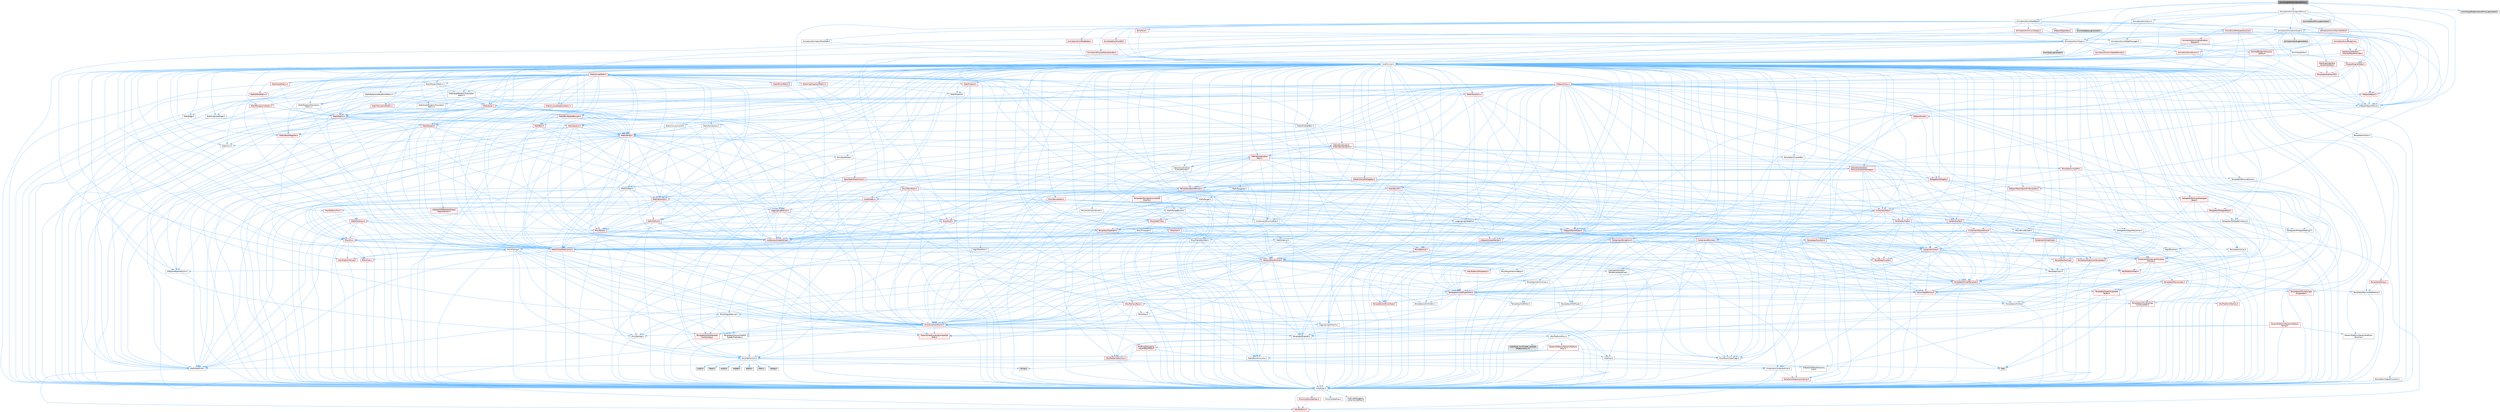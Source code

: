 digraph "AnimSingleNodeInstanceProxy.h"
{
 // INTERACTIVE_SVG=YES
 // LATEX_PDF_SIZE
  bgcolor="transparent";
  edge [fontname=Helvetica,fontsize=10,labelfontname=Helvetica,labelfontsize=10];
  node [fontname=Helvetica,fontsize=10,shape=box,height=0.2,width=0.4];
  Node1 [id="Node000001",label="AnimSingleNodeInstanceProxy.h",height=0.2,width=0.4,color="gray40", fillcolor="grey60", style="filled", fontcolor="black",tooltip=" "];
  Node1 -> Node2 [id="edge1_Node000001_Node000002",color="steelblue1",style="solid",tooltip=" "];
  Node2 [id="Node000002",label="CoreMinimal.h",height=0.2,width=0.4,color="grey40", fillcolor="white", style="filled",URL="$d7/d67/CoreMinimal_8h.html",tooltip=" "];
  Node2 -> Node3 [id="edge2_Node000002_Node000003",color="steelblue1",style="solid",tooltip=" "];
  Node3 [id="Node000003",label="CoreTypes.h",height=0.2,width=0.4,color="grey40", fillcolor="white", style="filled",URL="$dc/dec/CoreTypes_8h.html",tooltip=" "];
  Node3 -> Node4 [id="edge3_Node000003_Node000004",color="steelblue1",style="solid",tooltip=" "];
  Node4 [id="Node000004",label="HAL/Platform.h",height=0.2,width=0.4,color="red", fillcolor="#FFF0F0", style="filled",URL="$d9/dd0/Platform_8h.html",tooltip=" "];
  Node3 -> Node14 [id="edge4_Node000003_Node000014",color="steelblue1",style="solid",tooltip=" "];
  Node14 [id="Node000014",label="ProfilingDebugging\l/UMemoryDefines.h",height=0.2,width=0.4,color="grey40", fillcolor="white", style="filled",URL="$d2/da2/UMemoryDefines_8h.html",tooltip=" "];
  Node3 -> Node15 [id="edge5_Node000003_Node000015",color="steelblue1",style="solid",tooltip=" "];
  Node15 [id="Node000015",label="Misc/CoreMiscDefines.h",height=0.2,width=0.4,color="red", fillcolor="#FFF0F0", style="filled",URL="$da/d38/CoreMiscDefines_8h.html",tooltip=" "];
  Node15 -> Node4 [id="edge6_Node000015_Node000004",color="steelblue1",style="solid",tooltip=" "];
  Node3 -> Node16 [id="edge7_Node000003_Node000016",color="steelblue1",style="solid",tooltip=" "];
  Node16 [id="Node000016",label="Misc/CoreDefines.h",height=0.2,width=0.4,color="grey40", fillcolor="white", style="filled",URL="$d3/dd2/CoreDefines_8h.html",tooltip=" "];
  Node2 -> Node17 [id="edge8_Node000002_Node000017",color="steelblue1",style="solid",tooltip=" "];
  Node17 [id="Node000017",label="CoreFwd.h",height=0.2,width=0.4,color="grey40", fillcolor="white", style="filled",URL="$d1/d1e/CoreFwd_8h.html",tooltip=" "];
  Node17 -> Node3 [id="edge9_Node000017_Node000003",color="steelblue1",style="solid",tooltip=" "];
  Node17 -> Node18 [id="edge10_Node000017_Node000018",color="steelblue1",style="solid",tooltip=" "];
  Node18 [id="Node000018",label="Containers/ContainersFwd.h",height=0.2,width=0.4,color="grey40", fillcolor="white", style="filled",URL="$d4/d0a/ContainersFwd_8h.html",tooltip=" "];
  Node18 -> Node4 [id="edge11_Node000018_Node000004",color="steelblue1",style="solid",tooltip=" "];
  Node18 -> Node3 [id="edge12_Node000018_Node000003",color="steelblue1",style="solid",tooltip=" "];
  Node18 -> Node19 [id="edge13_Node000018_Node000019",color="steelblue1",style="solid",tooltip=" "];
  Node19 [id="Node000019",label="Traits/IsContiguousContainer.h",height=0.2,width=0.4,color="red", fillcolor="#FFF0F0", style="filled",URL="$d5/d3c/IsContiguousContainer_8h.html",tooltip=" "];
  Node19 -> Node3 [id="edge14_Node000019_Node000003",color="steelblue1",style="solid",tooltip=" "];
  Node17 -> Node22 [id="edge15_Node000017_Node000022",color="steelblue1",style="solid",tooltip=" "];
  Node22 [id="Node000022",label="Math/MathFwd.h",height=0.2,width=0.4,color="grey40", fillcolor="white", style="filled",URL="$d2/d10/MathFwd_8h.html",tooltip=" "];
  Node22 -> Node4 [id="edge16_Node000022_Node000004",color="steelblue1",style="solid",tooltip=" "];
  Node17 -> Node23 [id="edge17_Node000017_Node000023",color="steelblue1",style="solid",tooltip=" "];
  Node23 [id="Node000023",label="UObject/UObjectHierarchy\lFwd.h",height=0.2,width=0.4,color="grey40", fillcolor="white", style="filled",URL="$d3/d13/UObjectHierarchyFwd_8h.html",tooltip=" "];
  Node2 -> Node23 [id="edge18_Node000002_Node000023",color="steelblue1",style="solid",tooltip=" "];
  Node2 -> Node18 [id="edge19_Node000002_Node000018",color="steelblue1",style="solid",tooltip=" "];
  Node2 -> Node24 [id="edge20_Node000002_Node000024",color="steelblue1",style="solid",tooltip=" "];
  Node24 [id="Node000024",label="Misc/VarArgs.h",height=0.2,width=0.4,color="grey40", fillcolor="white", style="filled",URL="$d5/d6f/VarArgs_8h.html",tooltip=" "];
  Node24 -> Node3 [id="edge21_Node000024_Node000003",color="steelblue1",style="solid",tooltip=" "];
  Node2 -> Node25 [id="edge22_Node000002_Node000025",color="steelblue1",style="solid",tooltip=" "];
  Node25 [id="Node000025",label="Logging/LogVerbosity.h",height=0.2,width=0.4,color="grey40", fillcolor="white", style="filled",URL="$d2/d8f/LogVerbosity_8h.html",tooltip=" "];
  Node25 -> Node3 [id="edge23_Node000025_Node000003",color="steelblue1",style="solid",tooltip=" "];
  Node2 -> Node26 [id="edge24_Node000002_Node000026",color="steelblue1",style="solid",tooltip=" "];
  Node26 [id="Node000026",label="Misc/OutputDevice.h",height=0.2,width=0.4,color="grey40", fillcolor="white", style="filled",URL="$d7/d32/OutputDevice_8h.html",tooltip=" "];
  Node26 -> Node17 [id="edge25_Node000026_Node000017",color="steelblue1",style="solid",tooltip=" "];
  Node26 -> Node3 [id="edge26_Node000026_Node000003",color="steelblue1",style="solid",tooltip=" "];
  Node26 -> Node25 [id="edge27_Node000026_Node000025",color="steelblue1",style="solid",tooltip=" "];
  Node26 -> Node24 [id="edge28_Node000026_Node000024",color="steelblue1",style="solid",tooltip=" "];
  Node26 -> Node27 [id="edge29_Node000026_Node000027",color="steelblue1",style="solid",tooltip=" "];
  Node27 [id="Node000027",label="Templates/IsArrayOrRefOf\lTypeByPredicate.h",height=0.2,width=0.4,color="grey40", fillcolor="white", style="filled",URL="$d6/da1/IsArrayOrRefOfTypeByPredicate_8h.html",tooltip=" "];
  Node27 -> Node3 [id="edge30_Node000027_Node000003",color="steelblue1",style="solid",tooltip=" "];
  Node26 -> Node28 [id="edge31_Node000026_Node000028",color="steelblue1",style="solid",tooltip=" "];
  Node28 [id="Node000028",label="Templates/IsValidVariadic\lFunctionArg.h",height=0.2,width=0.4,color="red", fillcolor="#FFF0F0", style="filled",URL="$d0/dc8/IsValidVariadicFunctionArg_8h.html",tooltip=" "];
  Node28 -> Node3 [id="edge32_Node000028_Node000003",color="steelblue1",style="solid",tooltip=" "];
  Node26 -> Node30 [id="edge33_Node000026_Node000030",color="steelblue1",style="solid",tooltip=" "];
  Node30 [id="Node000030",label="Traits/IsCharEncodingCompatible\lWith.h",height=0.2,width=0.4,color="red", fillcolor="#FFF0F0", style="filled",URL="$df/dd1/IsCharEncodingCompatibleWith_8h.html",tooltip=" "];
  Node2 -> Node32 [id="edge34_Node000002_Node000032",color="steelblue1",style="solid",tooltip=" "];
  Node32 [id="Node000032",label="HAL/PlatformCrt.h",height=0.2,width=0.4,color="grey40", fillcolor="white", style="filled",URL="$d8/d75/PlatformCrt_8h.html",tooltip=" "];
  Node32 -> Node33 [id="edge35_Node000032_Node000033",color="steelblue1",style="solid",tooltip=" "];
  Node33 [id="Node000033",label="new",height=0.2,width=0.4,color="grey60", fillcolor="#E0E0E0", style="filled",tooltip=" "];
  Node32 -> Node34 [id="edge36_Node000032_Node000034",color="steelblue1",style="solid",tooltip=" "];
  Node34 [id="Node000034",label="wchar.h",height=0.2,width=0.4,color="grey60", fillcolor="#E0E0E0", style="filled",tooltip=" "];
  Node32 -> Node35 [id="edge37_Node000032_Node000035",color="steelblue1",style="solid",tooltip=" "];
  Node35 [id="Node000035",label="stddef.h",height=0.2,width=0.4,color="grey60", fillcolor="#E0E0E0", style="filled",tooltip=" "];
  Node32 -> Node36 [id="edge38_Node000032_Node000036",color="steelblue1",style="solid",tooltip=" "];
  Node36 [id="Node000036",label="stdlib.h",height=0.2,width=0.4,color="grey60", fillcolor="#E0E0E0", style="filled",tooltip=" "];
  Node32 -> Node37 [id="edge39_Node000032_Node000037",color="steelblue1",style="solid",tooltip=" "];
  Node37 [id="Node000037",label="stdio.h",height=0.2,width=0.4,color="grey60", fillcolor="#E0E0E0", style="filled",tooltip=" "];
  Node32 -> Node38 [id="edge40_Node000032_Node000038",color="steelblue1",style="solid",tooltip=" "];
  Node38 [id="Node000038",label="stdarg.h",height=0.2,width=0.4,color="grey60", fillcolor="#E0E0E0", style="filled",tooltip=" "];
  Node32 -> Node39 [id="edge41_Node000032_Node000039",color="steelblue1",style="solid",tooltip=" "];
  Node39 [id="Node000039",label="math.h",height=0.2,width=0.4,color="grey60", fillcolor="#E0E0E0", style="filled",tooltip=" "];
  Node32 -> Node40 [id="edge42_Node000032_Node000040",color="steelblue1",style="solid",tooltip=" "];
  Node40 [id="Node000040",label="float.h",height=0.2,width=0.4,color="grey60", fillcolor="#E0E0E0", style="filled",tooltip=" "];
  Node32 -> Node41 [id="edge43_Node000032_Node000041",color="steelblue1",style="solid",tooltip=" "];
  Node41 [id="Node000041",label="string.h",height=0.2,width=0.4,color="grey60", fillcolor="#E0E0E0", style="filled",tooltip=" "];
  Node2 -> Node42 [id="edge44_Node000002_Node000042",color="steelblue1",style="solid",tooltip=" "];
  Node42 [id="Node000042",label="HAL/PlatformMisc.h",height=0.2,width=0.4,color="grey40", fillcolor="white", style="filled",URL="$d0/df5/PlatformMisc_8h.html",tooltip=" "];
  Node42 -> Node3 [id="edge45_Node000042_Node000003",color="steelblue1",style="solid",tooltip=" "];
  Node42 -> Node43 [id="edge46_Node000042_Node000043",color="steelblue1",style="solid",tooltip=" "];
  Node43 [id="Node000043",label="GenericPlatform/GenericPlatform\lMisc.h",height=0.2,width=0.4,color="red", fillcolor="#FFF0F0", style="filled",URL="$db/d9a/GenericPlatformMisc_8h.html",tooltip=" "];
  Node43 -> Node17 [id="edge47_Node000043_Node000017",color="steelblue1",style="solid",tooltip=" "];
  Node43 -> Node3 [id="edge48_Node000043_Node000003",color="steelblue1",style="solid",tooltip=" "];
  Node43 -> Node32 [id="edge49_Node000043_Node000032",color="steelblue1",style="solid",tooltip=" "];
  Node43 -> Node47 [id="edge50_Node000043_Node000047",color="steelblue1",style="solid",tooltip=" "];
  Node47 [id="Node000047",label="Math/NumericLimits.h",height=0.2,width=0.4,color="grey40", fillcolor="white", style="filled",URL="$df/d1b/NumericLimits_8h.html",tooltip=" "];
  Node47 -> Node3 [id="edge51_Node000047_Node000003",color="steelblue1",style="solid",tooltip=" "];
  Node43 -> Node49 [id="edge52_Node000043_Node000049",color="steelblue1",style="solid",tooltip=" "];
  Node49 [id="Node000049",label="Misc/EnumClassFlags.h",height=0.2,width=0.4,color="grey40", fillcolor="white", style="filled",URL="$d8/de7/EnumClassFlags_8h.html",tooltip=" "];
  Node42 -> Node52 [id="edge53_Node000042_Node000052",color="steelblue1",style="solid",tooltip=" "];
  Node52 [id="Node000052",label="COMPILED_PLATFORM_HEADER\l(PlatformMisc.h)",height=0.2,width=0.4,color="grey60", fillcolor="#E0E0E0", style="filled",tooltip=" "];
  Node42 -> Node53 [id="edge54_Node000042_Node000053",color="steelblue1",style="solid",tooltip=" "];
  Node53 [id="Node000053",label="ProfilingDebugging\l/CpuProfilerTrace.h",height=0.2,width=0.4,color="red", fillcolor="#FFF0F0", style="filled",URL="$da/dcb/CpuProfilerTrace_8h.html",tooltip=" "];
  Node53 -> Node3 [id="edge55_Node000053_Node000003",color="steelblue1",style="solid",tooltip=" "];
  Node53 -> Node18 [id="edge56_Node000053_Node000018",color="steelblue1",style="solid",tooltip=" "];
  Node53 -> Node54 [id="edge57_Node000053_Node000054",color="steelblue1",style="solid",tooltip=" "];
  Node54 [id="Node000054",label="HAL/PlatformAtomics.h",height=0.2,width=0.4,color="red", fillcolor="#FFF0F0", style="filled",URL="$d3/d36/PlatformAtomics_8h.html",tooltip=" "];
  Node54 -> Node3 [id="edge58_Node000054_Node000003",color="steelblue1",style="solid",tooltip=" "];
  Node2 -> Node61 [id="edge59_Node000002_Node000061",color="steelblue1",style="solid",tooltip=" "];
  Node61 [id="Node000061",label="Misc/AssertionMacros.h",height=0.2,width=0.4,color="red", fillcolor="#FFF0F0", style="filled",URL="$d0/dfa/AssertionMacros_8h.html",tooltip=" "];
  Node61 -> Node3 [id="edge60_Node000061_Node000003",color="steelblue1",style="solid",tooltip=" "];
  Node61 -> Node4 [id="edge61_Node000061_Node000004",color="steelblue1",style="solid",tooltip=" "];
  Node61 -> Node42 [id="edge62_Node000061_Node000042",color="steelblue1",style="solid",tooltip=" "];
  Node61 -> Node62 [id="edge63_Node000061_Node000062",color="steelblue1",style="solid",tooltip=" "];
  Node62 [id="Node000062",label="Templates/EnableIf.h",height=0.2,width=0.4,color="grey40", fillcolor="white", style="filled",URL="$d7/d60/EnableIf_8h.html",tooltip=" "];
  Node62 -> Node3 [id="edge64_Node000062_Node000003",color="steelblue1",style="solid",tooltip=" "];
  Node61 -> Node27 [id="edge65_Node000061_Node000027",color="steelblue1",style="solid",tooltip=" "];
  Node61 -> Node28 [id="edge66_Node000061_Node000028",color="steelblue1",style="solid",tooltip=" "];
  Node61 -> Node30 [id="edge67_Node000061_Node000030",color="steelblue1",style="solid",tooltip=" "];
  Node61 -> Node24 [id="edge68_Node000061_Node000024",color="steelblue1",style="solid",tooltip=" "];
  Node2 -> Node70 [id="edge69_Node000002_Node000070",color="steelblue1",style="solid",tooltip=" "];
  Node70 [id="Node000070",label="Templates/IsPointer.h",height=0.2,width=0.4,color="grey40", fillcolor="white", style="filled",URL="$d7/d05/IsPointer_8h.html",tooltip=" "];
  Node70 -> Node3 [id="edge70_Node000070_Node000003",color="steelblue1",style="solid",tooltip=" "];
  Node2 -> Node71 [id="edge71_Node000002_Node000071",color="steelblue1",style="solid",tooltip=" "];
  Node71 [id="Node000071",label="HAL/PlatformMemory.h",height=0.2,width=0.4,color="red", fillcolor="#FFF0F0", style="filled",URL="$de/d68/PlatformMemory_8h.html",tooltip=" "];
  Node71 -> Node3 [id="edge72_Node000071_Node000003",color="steelblue1",style="solid",tooltip=" "];
  Node2 -> Node54 [id="edge73_Node000002_Node000054",color="steelblue1",style="solid",tooltip=" "];
  Node2 -> Node76 [id="edge74_Node000002_Node000076",color="steelblue1",style="solid",tooltip=" "];
  Node76 [id="Node000076",label="Misc/Exec.h",height=0.2,width=0.4,color="grey40", fillcolor="white", style="filled",URL="$de/ddb/Exec_8h.html",tooltip=" "];
  Node76 -> Node3 [id="edge75_Node000076_Node000003",color="steelblue1",style="solid",tooltip=" "];
  Node76 -> Node61 [id="edge76_Node000076_Node000061",color="steelblue1",style="solid",tooltip=" "];
  Node2 -> Node77 [id="edge77_Node000002_Node000077",color="steelblue1",style="solid",tooltip=" "];
  Node77 [id="Node000077",label="HAL/MemoryBase.h",height=0.2,width=0.4,color="red", fillcolor="#FFF0F0", style="filled",URL="$d6/d9f/MemoryBase_8h.html",tooltip=" "];
  Node77 -> Node3 [id="edge78_Node000077_Node000003",color="steelblue1",style="solid",tooltip=" "];
  Node77 -> Node54 [id="edge79_Node000077_Node000054",color="steelblue1",style="solid",tooltip=" "];
  Node77 -> Node32 [id="edge80_Node000077_Node000032",color="steelblue1",style="solid",tooltip=" "];
  Node77 -> Node76 [id="edge81_Node000077_Node000076",color="steelblue1",style="solid",tooltip=" "];
  Node77 -> Node26 [id="edge82_Node000077_Node000026",color="steelblue1",style="solid",tooltip=" "];
  Node2 -> Node87 [id="edge83_Node000002_Node000087",color="steelblue1",style="solid",tooltip=" "];
  Node87 [id="Node000087",label="HAL/UnrealMemory.h",height=0.2,width=0.4,color="red", fillcolor="#FFF0F0", style="filled",URL="$d9/d96/UnrealMemory_8h.html",tooltip=" "];
  Node87 -> Node3 [id="edge84_Node000087_Node000003",color="steelblue1",style="solid",tooltip=" "];
  Node87 -> Node77 [id="edge85_Node000087_Node000077",color="steelblue1",style="solid",tooltip=" "];
  Node87 -> Node71 [id="edge86_Node000087_Node000071",color="steelblue1",style="solid",tooltip=" "];
  Node87 -> Node70 [id="edge87_Node000087_Node000070",color="steelblue1",style="solid",tooltip=" "];
  Node2 -> Node89 [id="edge88_Node000002_Node000089",color="steelblue1",style="solid",tooltip=" "];
  Node89 [id="Node000089",label="Templates/IsArithmetic.h",height=0.2,width=0.4,color="grey40", fillcolor="white", style="filled",URL="$d2/d5d/IsArithmetic_8h.html",tooltip=" "];
  Node89 -> Node3 [id="edge89_Node000089_Node000003",color="steelblue1",style="solid",tooltip=" "];
  Node2 -> Node83 [id="edge90_Node000002_Node000083",color="steelblue1",style="solid",tooltip=" "];
  Node83 [id="Node000083",label="Templates/AndOrNot.h",height=0.2,width=0.4,color="grey40", fillcolor="white", style="filled",URL="$db/d0a/AndOrNot_8h.html",tooltip=" "];
  Node83 -> Node3 [id="edge91_Node000083_Node000003",color="steelblue1",style="solid",tooltip=" "];
  Node2 -> Node90 [id="edge92_Node000002_Node000090",color="steelblue1",style="solid",tooltip=" "];
  Node90 [id="Node000090",label="Templates/IsPODType.h",height=0.2,width=0.4,color="grey40", fillcolor="white", style="filled",URL="$d7/db1/IsPODType_8h.html",tooltip=" "];
  Node90 -> Node3 [id="edge93_Node000090_Node000003",color="steelblue1",style="solid",tooltip=" "];
  Node2 -> Node91 [id="edge94_Node000002_Node000091",color="steelblue1",style="solid",tooltip=" "];
  Node91 [id="Node000091",label="Templates/IsUECoreType.h",height=0.2,width=0.4,color="red", fillcolor="#FFF0F0", style="filled",URL="$d1/db8/IsUECoreType_8h.html",tooltip=" "];
  Node91 -> Node3 [id="edge95_Node000091_Node000003",color="steelblue1",style="solid",tooltip=" "];
  Node2 -> Node84 [id="edge96_Node000002_Node000084",color="steelblue1",style="solid",tooltip=" "];
  Node84 [id="Node000084",label="Templates/IsTriviallyCopy\lConstructible.h",height=0.2,width=0.4,color="red", fillcolor="#FFF0F0", style="filled",URL="$d3/d78/IsTriviallyCopyConstructible_8h.html",tooltip=" "];
  Node84 -> Node3 [id="edge97_Node000084_Node000003",color="steelblue1",style="solid",tooltip=" "];
  Node2 -> Node92 [id="edge98_Node000002_Node000092",color="steelblue1",style="solid",tooltip=" "];
  Node92 [id="Node000092",label="Templates/UnrealTypeTraits.h",height=0.2,width=0.4,color="red", fillcolor="#FFF0F0", style="filled",URL="$d2/d2d/UnrealTypeTraits_8h.html",tooltip=" "];
  Node92 -> Node3 [id="edge99_Node000092_Node000003",color="steelblue1",style="solid",tooltip=" "];
  Node92 -> Node70 [id="edge100_Node000092_Node000070",color="steelblue1",style="solid",tooltip=" "];
  Node92 -> Node61 [id="edge101_Node000092_Node000061",color="steelblue1",style="solid",tooltip=" "];
  Node92 -> Node83 [id="edge102_Node000092_Node000083",color="steelblue1",style="solid",tooltip=" "];
  Node92 -> Node62 [id="edge103_Node000092_Node000062",color="steelblue1",style="solid",tooltip=" "];
  Node92 -> Node89 [id="edge104_Node000092_Node000089",color="steelblue1",style="solid",tooltip=" "];
  Node92 -> Node90 [id="edge105_Node000092_Node000090",color="steelblue1",style="solid",tooltip=" "];
  Node92 -> Node91 [id="edge106_Node000092_Node000091",color="steelblue1",style="solid",tooltip=" "];
  Node92 -> Node84 [id="edge107_Node000092_Node000084",color="steelblue1",style="solid",tooltip=" "];
  Node2 -> Node62 [id="edge108_Node000002_Node000062",color="steelblue1",style="solid",tooltip=" "];
  Node2 -> Node94 [id="edge109_Node000002_Node000094",color="steelblue1",style="solid",tooltip=" "];
  Node94 [id="Node000094",label="Templates/RemoveReference.h",height=0.2,width=0.4,color="grey40", fillcolor="white", style="filled",URL="$da/dbe/RemoveReference_8h.html",tooltip=" "];
  Node94 -> Node3 [id="edge110_Node000094_Node000003",color="steelblue1",style="solid",tooltip=" "];
  Node2 -> Node95 [id="edge111_Node000002_Node000095",color="steelblue1",style="solid",tooltip=" "];
  Node95 [id="Node000095",label="Templates/IntegralConstant.h",height=0.2,width=0.4,color="grey40", fillcolor="white", style="filled",URL="$db/d1b/IntegralConstant_8h.html",tooltip=" "];
  Node95 -> Node3 [id="edge112_Node000095_Node000003",color="steelblue1",style="solid",tooltip=" "];
  Node2 -> Node96 [id="edge113_Node000002_Node000096",color="steelblue1",style="solid",tooltip=" "];
  Node96 [id="Node000096",label="Templates/IsClass.h",height=0.2,width=0.4,color="grey40", fillcolor="white", style="filled",URL="$db/dcb/IsClass_8h.html",tooltip=" "];
  Node96 -> Node3 [id="edge114_Node000096_Node000003",color="steelblue1",style="solid",tooltip=" "];
  Node2 -> Node97 [id="edge115_Node000002_Node000097",color="steelblue1",style="solid",tooltip=" "];
  Node97 [id="Node000097",label="Templates/TypeCompatible\lBytes.h",height=0.2,width=0.4,color="red", fillcolor="#FFF0F0", style="filled",URL="$df/d0a/TypeCompatibleBytes_8h.html",tooltip=" "];
  Node97 -> Node3 [id="edge116_Node000097_Node000003",color="steelblue1",style="solid",tooltip=" "];
  Node97 -> Node41 [id="edge117_Node000097_Node000041",color="steelblue1",style="solid",tooltip=" "];
  Node97 -> Node33 [id="edge118_Node000097_Node000033",color="steelblue1",style="solid",tooltip=" "];
  Node2 -> Node19 [id="edge119_Node000002_Node000019",color="steelblue1",style="solid",tooltip=" "];
  Node2 -> Node98 [id="edge120_Node000002_Node000098",color="steelblue1",style="solid",tooltip=" "];
  Node98 [id="Node000098",label="Templates/UnrealTemplate.h",height=0.2,width=0.4,color="red", fillcolor="#FFF0F0", style="filled",URL="$d4/d24/UnrealTemplate_8h.html",tooltip=" "];
  Node98 -> Node3 [id="edge121_Node000098_Node000003",color="steelblue1",style="solid",tooltip=" "];
  Node98 -> Node70 [id="edge122_Node000098_Node000070",color="steelblue1",style="solid",tooltip=" "];
  Node98 -> Node87 [id="edge123_Node000098_Node000087",color="steelblue1",style="solid",tooltip=" "];
  Node98 -> Node92 [id="edge124_Node000098_Node000092",color="steelblue1",style="solid",tooltip=" "];
  Node98 -> Node94 [id="edge125_Node000098_Node000094",color="steelblue1",style="solid",tooltip=" "];
  Node98 -> Node97 [id="edge126_Node000098_Node000097",color="steelblue1",style="solid",tooltip=" "];
  Node98 -> Node19 [id="edge127_Node000098_Node000019",color="steelblue1",style="solid",tooltip=" "];
  Node2 -> Node47 [id="edge128_Node000002_Node000047",color="steelblue1",style="solid",tooltip=" "];
  Node2 -> Node102 [id="edge129_Node000002_Node000102",color="steelblue1",style="solid",tooltip=" "];
  Node102 [id="Node000102",label="HAL/PlatformMath.h",height=0.2,width=0.4,color="red", fillcolor="#FFF0F0", style="filled",URL="$dc/d53/PlatformMath_8h.html",tooltip=" "];
  Node102 -> Node3 [id="edge130_Node000102_Node000003",color="steelblue1",style="solid",tooltip=" "];
  Node2 -> Node85 [id="edge131_Node000002_Node000085",color="steelblue1",style="solid",tooltip=" "];
  Node85 [id="Node000085",label="Templates/IsTriviallyCopy\lAssignable.h",height=0.2,width=0.4,color="red", fillcolor="#FFF0F0", style="filled",URL="$d2/df2/IsTriviallyCopyAssignable_8h.html",tooltip=" "];
  Node85 -> Node3 [id="edge132_Node000085_Node000003",color="steelblue1",style="solid",tooltip=" "];
  Node2 -> Node110 [id="edge133_Node000002_Node000110",color="steelblue1",style="solid",tooltip=" "];
  Node110 [id="Node000110",label="Templates/MemoryOps.h",height=0.2,width=0.4,color="red", fillcolor="#FFF0F0", style="filled",URL="$db/dea/MemoryOps_8h.html",tooltip=" "];
  Node110 -> Node3 [id="edge134_Node000110_Node000003",color="steelblue1",style="solid",tooltip=" "];
  Node110 -> Node87 [id="edge135_Node000110_Node000087",color="steelblue1",style="solid",tooltip=" "];
  Node110 -> Node85 [id="edge136_Node000110_Node000085",color="steelblue1",style="solid",tooltip=" "];
  Node110 -> Node84 [id="edge137_Node000110_Node000084",color="steelblue1",style="solid",tooltip=" "];
  Node110 -> Node92 [id="edge138_Node000110_Node000092",color="steelblue1",style="solid",tooltip=" "];
  Node110 -> Node33 [id="edge139_Node000110_Node000033",color="steelblue1",style="solid",tooltip=" "];
  Node2 -> Node111 [id="edge140_Node000002_Node000111",color="steelblue1",style="solid",tooltip=" "];
  Node111 [id="Node000111",label="Containers/ContainerAllocation\lPolicies.h",height=0.2,width=0.4,color="red", fillcolor="#FFF0F0", style="filled",URL="$d7/dff/ContainerAllocationPolicies_8h.html",tooltip=" "];
  Node111 -> Node3 [id="edge141_Node000111_Node000003",color="steelblue1",style="solid",tooltip=" "];
  Node111 -> Node111 [id="edge142_Node000111_Node000111",color="steelblue1",style="solid",tooltip=" "];
  Node111 -> Node102 [id="edge143_Node000111_Node000102",color="steelblue1",style="solid",tooltip=" "];
  Node111 -> Node87 [id="edge144_Node000111_Node000087",color="steelblue1",style="solid",tooltip=" "];
  Node111 -> Node47 [id="edge145_Node000111_Node000047",color="steelblue1",style="solid",tooltip=" "];
  Node111 -> Node61 [id="edge146_Node000111_Node000061",color="steelblue1",style="solid",tooltip=" "];
  Node111 -> Node110 [id="edge147_Node000111_Node000110",color="steelblue1",style="solid",tooltip=" "];
  Node111 -> Node97 [id="edge148_Node000111_Node000097",color="steelblue1",style="solid",tooltip=" "];
  Node2 -> Node114 [id="edge149_Node000002_Node000114",color="steelblue1",style="solid",tooltip=" "];
  Node114 [id="Node000114",label="Templates/IsEnumClass.h",height=0.2,width=0.4,color="grey40", fillcolor="white", style="filled",URL="$d7/d15/IsEnumClass_8h.html",tooltip=" "];
  Node114 -> Node3 [id="edge150_Node000114_Node000003",color="steelblue1",style="solid",tooltip=" "];
  Node114 -> Node83 [id="edge151_Node000114_Node000083",color="steelblue1",style="solid",tooltip=" "];
  Node2 -> Node115 [id="edge152_Node000002_Node000115",color="steelblue1",style="solid",tooltip=" "];
  Node115 [id="Node000115",label="HAL/PlatformProperties.h",height=0.2,width=0.4,color="red", fillcolor="#FFF0F0", style="filled",URL="$d9/db0/PlatformProperties_8h.html",tooltip=" "];
  Node115 -> Node3 [id="edge153_Node000115_Node000003",color="steelblue1",style="solid",tooltip=" "];
  Node2 -> Node118 [id="edge154_Node000002_Node000118",color="steelblue1",style="solid",tooltip=" "];
  Node118 [id="Node000118",label="Misc/EngineVersionBase.h",height=0.2,width=0.4,color="grey40", fillcolor="white", style="filled",URL="$d5/d2b/EngineVersionBase_8h.html",tooltip=" "];
  Node118 -> Node3 [id="edge155_Node000118_Node000003",color="steelblue1",style="solid",tooltip=" "];
  Node2 -> Node119 [id="edge156_Node000002_Node000119",color="steelblue1",style="solid",tooltip=" "];
  Node119 [id="Node000119",label="Internationalization\l/TextNamespaceFwd.h",height=0.2,width=0.4,color="grey40", fillcolor="white", style="filled",URL="$d8/d97/TextNamespaceFwd_8h.html",tooltip=" "];
  Node119 -> Node3 [id="edge157_Node000119_Node000003",color="steelblue1",style="solid",tooltip=" "];
  Node2 -> Node120 [id="edge158_Node000002_Node000120",color="steelblue1",style="solid",tooltip=" "];
  Node120 [id="Node000120",label="Serialization/Archive.h",height=0.2,width=0.4,color="red", fillcolor="#FFF0F0", style="filled",URL="$d7/d3b/Archive_8h.html",tooltip=" "];
  Node120 -> Node17 [id="edge159_Node000120_Node000017",color="steelblue1",style="solid",tooltip=" "];
  Node120 -> Node3 [id="edge160_Node000120_Node000003",color="steelblue1",style="solid",tooltip=" "];
  Node120 -> Node115 [id="edge161_Node000120_Node000115",color="steelblue1",style="solid",tooltip=" "];
  Node120 -> Node119 [id="edge162_Node000120_Node000119",color="steelblue1",style="solid",tooltip=" "];
  Node120 -> Node22 [id="edge163_Node000120_Node000022",color="steelblue1",style="solid",tooltip=" "];
  Node120 -> Node61 [id="edge164_Node000120_Node000061",color="steelblue1",style="solid",tooltip=" "];
  Node120 -> Node118 [id="edge165_Node000120_Node000118",color="steelblue1",style="solid",tooltip=" "];
  Node120 -> Node24 [id="edge166_Node000120_Node000024",color="steelblue1",style="solid",tooltip=" "];
  Node120 -> Node62 [id="edge167_Node000120_Node000062",color="steelblue1",style="solid",tooltip=" "];
  Node120 -> Node27 [id="edge168_Node000120_Node000027",color="steelblue1",style="solid",tooltip=" "];
  Node120 -> Node114 [id="edge169_Node000120_Node000114",color="steelblue1",style="solid",tooltip=" "];
  Node120 -> Node28 [id="edge170_Node000120_Node000028",color="steelblue1",style="solid",tooltip=" "];
  Node120 -> Node98 [id="edge171_Node000120_Node000098",color="steelblue1",style="solid",tooltip=" "];
  Node120 -> Node30 [id="edge172_Node000120_Node000030",color="steelblue1",style="solid",tooltip=" "];
  Node120 -> Node123 [id="edge173_Node000120_Node000123",color="steelblue1",style="solid",tooltip=" "];
  Node123 [id="Node000123",label="UObject/ObjectVersion.h",height=0.2,width=0.4,color="grey40", fillcolor="white", style="filled",URL="$da/d63/ObjectVersion_8h.html",tooltip=" "];
  Node123 -> Node3 [id="edge174_Node000123_Node000003",color="steelblue1",style="solid",tooltip=" "];
  Node2 -> Node124 [id="edge175_Node000002_Node000124",color="steelblue1",style="solid",tooltip=" "];
  Node124 [id="Node000124",label="Templates/Less.h",height=0.2,width=0.4,color="grey40", fillcolor="white", style="filled",URL="$de/dc8/Less_8h.html",tooltip=" "];
  Node124 -> Node3 [id="edge176_Node000124_Node000003",color="steelblue1",style="solid",tooltip=" "];
  Node124 -> Node98 [id="edge177_Node000124_Node000098",color="steelblue1",style="solid",tooltip=" "];
  Node2 -> Node125 [id="edge178_Node000002_Node000125",color="steelblue1",style="solid",tooltip=" "];
  Node125 [id="Node000125",label="Templates/Sorting.h",height=0.2,width=0.4,color="red", fillcolor="#FFF0F0", style="filled",URL="$d3/d9e/Sorting_8h.html",tooltip=" "];
  Node125 -> Node3 [id="edge179_Node000125_Node000003",color="steelblue1",style="solid",tooltip=" "];
  Node125 -> Node102 [id="edge180_Node000125_Node000102",color="steelblue1",style="solid",tooltip=" "];
  Node125 -> Node124 [id="edge181_Node000125_Node000124",color="steelblue1",style="solid",tooltip=" "];
  Node2 -> Node136 [id="edge182_Node000002_Node000136",color="steelblue1",style="solid",tooltip=" "];
  Node136 [id="Node000136",label="Misc/Char.h",height=0.2,width=0.4,color="red", fillcolor="#FFF0F0", style="filled",URL="$d0/d58/Char_8h.html",tooltip=" "];
  Node136 -> Node3 [id="edge183_Node000136_Node000003",color="steelblue1",style="solid",tooltip=" "];
  Node2 -> Node139 [id="edge184_Node000002_Node000139",color="steelblue1",style="solid",tooltip=" "];
  Node139 [id="Node000139",label="GenericPlatform/GenericPlatform\lStricmp.h",height=0.2,width=0.4,color="grey40", fillcolor="white", style="filled",URL="$d2/d86/GenericPlatformStricmp_8h.html",tooltip=" "];
  Node139 -> Node3 [id="edge185_Node000139_Node000003",color="steelblue1",style="solid",tooltip=" "];
  Node2 -> Node140 [id="edge186_Node000002_Node000140",color="steelblue1",style="solid",tooltip=" "];
  Node140 [id="Node000140",label="GenericPlatform/GenericPlatform\lString.h",height=0.2,width=0.4,color="red", fillcolor="#FFF0F0", style="filled",URL="$dd/d20/GenericPlatformString_8h.html",tooltip=" "];
  Node140 -> Node3 [id="edge187_Node000140_Node000003",color="steelblue1",style="solid",tooltip=" "];
  Node140 -> Node139 [id="edge188_Node000140_Node000139",color="steelblue1",style="solid",tooltip=" "];
  Node140 -> Node62 [id="edge189_Node000140_Node000062",color="steelblue1",style="solid",tooltip=" "];
  Node140 -> Node30 [id="edge190_Node000140_Node000030",color="steelblue1",style="solid",tooltip=" "];
  Node2 -> Node73 [id="edge191_Node000002_Node000073",color="steelblue1",style="solid",tooltip=" "];
  Node73 [id="Node000073",label="HAL/PlatformString.h",height=0.2,width=0.4,color="red", fillcolor="#FFF0F0", style="filled",URL="$db/db5/PlatformString_8h.html",tooltip=" "];
  Node73 -> Node3 [id="edge192_Node000073_Node000003",color="steelblue1",style="solid",tooltip=" "];
  Node2 -> Node143 [id="edge193_Node000002_Node000143",color="steelblue1",style="solid",tooltip=" "];
  Node143 [id="Node000143",label="Misc/CString.h",height=0.2,width=0.4,color="grey40", fillcolor="white", style="filled",URL="$d2/d49/CString_8h.html",tooltip=" "];
  Node143 -> Node3 [id="edge194_Node000143_Node000003",color="steelblue1",style="solid",tooltip=" "];
  Node143 -> Node32 [id="edge195_Node000143_Node000032",color="steelblue1",style="solid",tooltip=" "];
  Node143 -> Node73 [id="edge196_Node000143_Node000073",color="steelblue1",style="solid",tooltip=" "];
  Node143 -> Node61 [id="edge197_Node000143_Node000061",color="steelblue1",style="solid",tooltip=" "];
  Node143 -> Node136 [id="edge198_Node000143_Node000136",color="steelblue1",style="solid",tooltip=" "];
  Node143 -> Node24 [id="edge199_Node000143_Node000024",color="steelblue1",style="solid",tooltip=" "];
  Node143 -> Node27 [id="edge200_Node000143_Node000027",color="steelblue1",style="solid",tooltip=" "];
  Node143 -> Node28 [id="edge201_Node000143_Node000028",color="steelblue1",style="solid",tooltip=" "];
  Node143 -> Node30 [id="edge202_Node000143_Node000030",color="steelblue1",style="solid",tooltip=" "];
  Node2 -> Node144 [id="edge203_Node000002_Node000144",color="steelblue1",style="solid",tooltip=" "];
  Node144 [id="Node000144",label="Misc/Crc.h",height=0.2,width=0.4,color="red", fillcolor="#FFF0F0", style="filled",URL="$d4/dd2/Crc_8h.html",tooltip=" "];
  Node144 -> Node3 [id="edge204_Node000144_Node000003",color="steelblue1",style="solid",tooltip=" "];
  Node144 -> Node73 [id="edge205_Node000144_Node000073",color="steelblue1",style="solid",tooltip=" "];
  Node144 -> Node61 [id="edge206_Node000144_Node000061",color="steelblue1",style="solid",tooltip=" "];
  Node144 -> Node143 [id="edge207_Node000144_Node000143",color="steelblue1",style="solid",tooltip=" "];
  Node144 -> Node136 [id="edge208_Node000144_Node000136",color="steelblue1",style="solid",tooltip=" "];
  Node144 -> Node92 [id="edge209_Node000144_Node000092",color="steelblue1",style="solid",tooltip=" "];
  Node2 -> Node135 [id="edge210_Node000002_Node000135",color="steelblue1",style="solid",tooltip=" "];
  Node135 [id="Node000135",label="Math/UnrealMathUtility.h",height=0.2,width=0.4,color="red", fillcolor="#FFF0F0", style="filled",URL="$db/db8/UnrealMathUtility_8h.html",tooltip=" "];
  Node135 -> Node3 [id="edge211_Node000135_Node000003",color="steelblue1",style="solid",tooltip=" "];
  Node135 -> Node61 [id="edge212_Node000135_Node000061",color="steelblue1",style="solid",tooltip=" "];
  Node135 -> Node102 [id="edge213_Node000135_Node000102",color="steelblue1",style="solid",tooltip=" "];
  Node135 -> Node22 [id="edge214_Node000135_Node000022",color="steelblue1",style="solid",tooltip=" "];
  Node2 -> Node145 [id="edge215_Node000002_Node000145",color="steelblue1",style="solid",tooltip=" "];
  Node145 [id="Node000145",label="Containers/UnrealString.h",height=0.2,width=0.4,color="red", fillcolor="#FFF0F0", style="filled",URL="$d5/dba/UnrealString_8h.html",tooltip=" "];
  Node2 -> Node149 [id="edge216_Node000002_Node000149",color="steelblue1",style="solid",tooltip=" "];
  Node149 [id="Node000149",label="Containers/Array.h",height=0.2,width=0.4,color="red", fillcolor="#FFF0F0", style="filled",URL="$df/dd0/Array_8h.html",tooltip=" "];
  Node149 -> Node3 [id="edge217_Node000149_Node000003",color="steelblue1",style="solid",tooltip=" "];
  Node149 -> Node61 [id="edge218_Node000149_Node000061",color="steelblue1",style="solid",tooltip=" "];
  Node149 -> Node87 [id="edge219_Node000149_Node000087",color="steelblue1",style="solid",tooltip=" "];
  Node149 -> Node92 [id="edge220_Node000149_Node000092",color="steelblue1",style="solid",tooltip=" "];
  Node149 -> Node98 [id="edge221_Node000149_Node000098",color="steelblue1",style="solid",tooltip=" "];
  Node149 -> Node111 [id="edge222_Node000149_Node000111",color="steelblue1",style="solid",tooltip=" "];
  Node149 -> Node120 [id="edge223_Node000149_Node000120",color="steelblue1",style="solid",tooltip=" "];
  Node149 -> Node128 [id="edge224_Node000149_Node000128",color="steelblue1",style="solid",tooltip=" "];
  Node128 [id="Node000128",label="Templates/Invoke.h",height=0.2,width=0.4,color="red", fillcolor="#FFF0F0", style="filled",URL="$d7/deb/Invoke_8h.html",tooltip=" "];
  Node128 -> Node3 [id="edge225_Node000128_Node000003",color="steelblue1",style="solid",tooltip=" "];
  Node128 -> Node98 [id="edge226_Node000128_Node000098",color="steelblue1",style="solid",tooltip=" "];
  Node149 -> Node124 [id="edge227_Node000149_Node000124",color="steelblue1",style="solid",tooltip=" "];
  Node149 -> Node125 [id="edge228_Node000149_Node000125",color="steelblue1",style="solid",tooltip=" "];
  Node149 -> Node172 [id="edge229_Node000149_Node000172",color="steelblue1",style="solid",tooltip=" "];
  Node172 [id="Node000172",label="Templates/AlignmentTemplates.h",height=0.2,width=0.4,color="red", fillcolor="#FFF0F0", style="filled",URL="$dd/d32/AlignmentTemplates_8h.html",tooltip=" "];
  Node172 -> Node3 [id="edge230_Node000172_Node000003",color="steelblue1",style="solid",tooltip=" "];
  Node172 -> Node70 [id="edge231_Node000172_Node000070",color="steelblue1",style="solid",tooltip=" "];
  Node2 -> Node173 [id="edge232_Node000002_Node000173",color="steelblue1",style="solid",tooltip=" "];
  Node173 [id="Node000173",label="Misc/FrameNumber.h",height=0.2,width=0.4,color="grey40", fillcolor="white", style="filled",URL="$dd/dbd/FrameNumber_8h.html",tooltip=" "];
  Node173 -> Node3 [id="edge233_Node000173_Node000003",color="steelblue1",style="solid",tooltip=" "];
  Node173 -> Node47 [id="edge234_Node000173_Node000047",color="steelblue1",style="solid",tooltip=" "];
  Node173 -> Node135 [id="edge235_Node000173_Node000135",color="steelblue1",style="solid",tooltip=" "];
  Node173 -> Node62 [id="edge236_Node000173_Node000062",color="steelblue1",style="solid",tooltip=" "];
  Node173 -> Node92 [id="edge237_Node000173_Node000092",color="steelblue1",style="solid",tooltip=" "];
  Node2 -> Node174 [id="edge238_Node000002_Node000174",color="steelblue1",style="solid",tooltip=" "];
  Node174 [id="Node000174",label="Misc/Timespan.h",height=0.2,width=0.4,color="grey40", fillcolor="white", style="filled",URL="$da/dd9/Timespan_8h.html",tooltip=" "];
  Node174 -> Node3 [id="edge239_Node000174_Node000003",color="steelblue1",style="solid",tooltip=" "];
  Node174 -> Node175 [id="edge240_Node000174_Node000175",color="steelblue1",style="solid",tooltip=" "];
  Node175 [id="Node000175",label="Math/Interval.h",height=0.2,width=0.4,color="grey40", fillcolor="white", style="filled",URL="$d1/d55/Interval_8h.html",tooltip=" "];
  Node175 -> Node3 [id="edge241_Node000175_Node000003",color="steelblue1",style="solid",tooltip=" "];
  Node175 -> Node89 [id="edge242_Node000175_Node000089",color="steelblue1",style="solid",tooltip=" "];
  Node175 -> Node92 [id="edge243_Node000175_Node000092",color="steelblue1",style="solid",tooltip=" "];
  Node175 -> Node47 [id="edge244_Node000175_Node000047",color="steelblue1",style="solid",tooltip=" "];
  Node175 -> Node135 [id="edge245_Node000175_Node000135",color="steelblue1",style="solid",tooltip=" "];
  Node174 -> Node135 [id="edge246_Node000174_Node000135",color="steelblue1",style="solid",tooltip=" "];
  Node174 -> Node61 [id="edge247_Node000174_Node000061",color="steelblue1",style="solid",tooltip=" "];
  Node2 -> Node176 [id="edge248_Node000002_Node000176",color="steelblue1",style="solid",tooltip=" "];
  Node176 [id="Node000176",label="Containers/StringConv.h",height=0.2,width=0.4,color="red", fillcolor="#FFF0F0", style="filled",URL="$d3/ddf/StringConv_8h.html",tooltip=" "];
  Node176 -> Node3 [id="edge249_Node000176_Node000003",color="steelblue1",style="solid",tooltip=" "];
  Node176 -> Node61 [id="edge250_Node000176_Node000061",color="steelblue1",style="solid",tooltip=" "];
  Node176 -> Node111 [id="edge251_Node000176_Node000111",color="steelblue1",style="solid",tooltip=" "];
  Node176 -> Node149 [id="edge252_Node000176_Node000149",color="steelblue1",style="solid",tooltip=" "];
  Node176 -> Node143 [id="edge253_Node000176_Node000143",color="steelblue1",style="solid",tooltip=" "];
  Node176 -> Node177 [id="edge254_Node000176_Node000177",color="steelblue1",style="solid",tooltip=" "];
  Node177 [id="Node000177",label="Templates/IsArray.h",height=0.2,width=0.4,color="grey40", fillcolor="white", style="filled",URL="$d8/d8d/IsArray_8h.html",tooltip=" "];
  Node177 -> Node3 [id="edge255_Node000177_Node000003",color="steelblue1",style="solid",tooltip=" "];
  Node176 -> Node98 [id="edge256_Node000176_Node000098",color="steelblue1",style="solid",tooltip=" "];
  Node176 -> Node92 [id="edge257_Node000176_Node000092",color="steelblue1",style="solid",tooltip=" "];
  Node176 -> Node30 [id="edge258_Node000176_Node000030",color="steelblue1",style="solid",tooltip=" "];
  Node176 -> Node19 [id="edge259_Node000176_Node000019",color="steelblue1",style="solid",tooltip=" "];
  Node2 -> Node178 [id="edge260_Node000002_Node000178",color="steelblue1",style="solid",tooltip=" "];
  Node178 [id="Node000178",label="UObject/UnrealNames.h",height=0.2,width=0.4,color="red", fillcolor="#FFF0F0", style="filled",URL="$d8/db1/UnrealNames_8h.html",tooltip=" "];
  Node178 -> Node3 [id="edge261_Node000178_Node000003",color="steelblue1",style="solid",tooltip=" "];
  Node2 -> Node180 [id="edge262_Node000002_Node000180",color="steelblue1",style="solid",tooltip=" "];
  Node180 [id="Node000180",label="UObject/NameTypes.h",height=0.2,width=0.4,color="red", fillcolor="#FFF0F0", style="filled",URL="$d6/d35/NameTypes_8h.html",tooltip=" "];
  Node180 -> Node3 [id="edge263_Node000180_Node000003",color="steelblue1",style="solid",tooltip=" "];
  Node180 -> Node61 [id="edge264_Node000180_Node000061",color="steelblue1",style="solid",tooltip=" "];
  Node180 -> Node87 [id="edge265_Node000180_Node000087",color="steelblue1",style="solid",tooltip=" "];
  Node180 -> Node92 [id="edge266_Node000180_Node000092",color="steelblue1",style="solid",tooltip=" "];
  Node180 -> Node98 [id="edge267_Node000180_Node000098",color="steelblue1",style="solid",tooltip=" "];
  Node180 -> Node145 [id="edge268_Node000180_Node000145",color="steelblue1",style="solid",tooltip=" "];
  Node180 -> Node176 [id="edge269_Node000180_Node000176",color="steelblue1",style="solid",tooltip=" "];
  Node180 -> Node178 [id="edge270_Node000180_Node000178",color="steelblue1",style="solid",tooltip=" "];
  Node2 -> Node188 [id="edge271_Node000002_Node000188",color="steelblue1",style="solid",tooltip=" "];
  Node188 [id="Node000188",label="Misc/Parse.h",height=0.2,width=0.4,color="red", fillcolor="#FFF0F0", style="filled",URL="$dc/d71/Parse_8h.html",tooltip=" "];
  Node188 -> Node145 [id="edge272_Node000188_Node000145",color="steelblue1",style="solid",tooltip=" "];
  Node188 -> Node3 [id="edge273_Node000188_Node000003",color="steelblue1",style="solid",tooltip=" "];
  Node188 -> Node32 [id="edge274_Node000188_Node000032",color="steelblue1",style="solid",tooltip=" "];
  Node188 -> Node49 [id="edge275_Node000188_Node000049",color="steelblue1",style="solid",tooltip=" "];
  Node188 -> Node189 [id="edge276_Node000188_Node000189",color="steelblue1",style="solid",tooltip=" "];
  Node189 [id="Node000189",label="Templates/Function.h",height=0.2,width=0.4,color="red", fillcolor="#FFF0F0", style="filled",URL="$df/df5/Function_8h.html",tooltip=" "];
  Node189 -> Node3 [id="edge277_Node000189_Node000003",color="steelblue1",style="solid",tooltip=" "];
  Node189 -> Node61 [id="edge278_Node000189_Node000061",color="steelblue1",style="solid",tooltip=" "];
  Node189 -> Node87 [id="edge279_Node000189_Node000087",color="steelblue1",style="solid",tooltip=" "];
  Node189 -> Node92 [id="edge280_Node000189_Node000092",color="steelblue1",style="solid",tooltip=" "];
  Node189 -> Node128 [id="edge281_Node000189_Node000128",color="steelblue1",style="solid",tooltip=" "];
  Node189 -> Node98 [id="edge282_Node000189_Node000098",color="steelblue1",style="solid",tooltip=" "];
  Node189 -> Node135 [id="edge283_Node000189_Node000135",color="steelblue1",style="solid",tooltip=" "];
  Node189 -> Node33 [id="edge284_Node000189_Node000033",color="steelblue1",style="solid",tooltip=" "];
  Node2 -> Node172 [id="edge285_Node000002_Node000172",color="steelblue1",style="solid",tooltip=" "];
  Node2 -> Node191 [id="edge286_Node000002_Node000191",color="steelblue1",style="solid",tooltip=" "];
  Node191 [id="Node000191",label="Misc/StructBuilder.h",height=0.2,width=0.4,color="grey40", fillcolor="white", style="filled",URL="$d9/db3/StructBuilder_8h.html",tooltip=" "];
  Node191 -> Node3 [id="edge287_Node000191_Node000003",color="steelblue1",style="solid",tooltip=" "];
  Node191 -> Node135 [id="edge288_Node000191_Node000135",color="steelblue1",style="solid",tooltip=" "];
  Node191 -> Node172 [id="edge289_Node000191_Node000172",color="steelblue1",style="solid",tooltip=" "];
  Node2 -> Node104 [id="edge290_Node000002_Node000104",color="steelblue1",style="solid",tooltip=" "];
  Node104 [id="Node000104",label="Templates/Decay.h",height=0.2,width=0.4,color="red", fillcolor="#FFF0F0", style="filled",URL="$dd/d0f/Decay_8h.html",tooltip=" "];
  Node104 -> Node3 [id="edge291_Node000104_Node000003",color="steelblue1",style="solid",tooltip=" "];
  Node104 -> Node94 [id="edge292_Node000104_Node000094",color="steelblue1",style="solid",tooltip=" "];
  Node2 -> Node192 [id="edge293_Node000002_Node000192",color="steelblue1",style="solid",tooltip=" "];
  Node192 [id="Node000192",label="Templates/PointerIsConvertible\lFromTo.h",height=0.2,width=0.4,color="red", fillcolor="#FFF0F0", style="filled",URL="$d6/d65/PointerIsConvertibleFromTo_8h.html",tooltip=" "];
  Node192 -> Node3 [id="edge294_Node000192_Node000003",color="steelblue1",style="solid",tooltip=" "];
  Node2 -> Node128 [id="edge295_Node000002_Node000128",color="steelblue1",style="solid",tooltip=" "];
  Node2 -> Node189 [id="edge296_Node000002_Node000189",color="steelblue1",style="solid",tooltip=" "];
  Node2 -> Node161 [id="edge297_Node000002_Node000161",color="steelblue1",style="solid",tooltip=" "];
  Node161 [id="Node000161",label="Templates/TypeHash.h",height=0.2,width=0.4,color="red", fillcolor="#FFF0F0", style="filled",URL="$d1/d62/TypeHash_8h.html",tooltip=" "];
  Node161 -> Node3 [id="edge298_Node000161_Node000003",color="steelblue1",style="solid",tooltip=" "];
  Node161 -> Node144 [id="edge299_Node000161_Node000144",color="steelblue1",style="solid",tooltip=" "];
  Node2 -> Node193 [id="edge300_Node000002_Node000193",color="steelblue1",style="solid",tooltip=" "];
  Node193 [id="Node000193",label="Containers/ScriptArray.h",height=0.2,width=0.4,color="red", fillcolor="#FFF0F0", style="filled",URL="$dc/daf/ScriptArray_8h.html",tooltip=" "];
  Node193 -> Node3 [id="edge301_Node000193_Node000003",color="steelblue1",style="solid",tooltip=" "];
  Node193 -> Node61 [id="edge302_Node000193_Node000061",color="steelblue1",style="solid",tooltip=" "];
  Node193 -> Node87 [id="edge303_Node000193_Node000087",color="steelblue1",style="solid",tooltip=" "];
  Node193 -> Node111 [id="edge304_Node000193_Node000111",color="steelblue1",style="solid",tooltip=" "];
  Node193 -> Node149 [id="edge305_Node000193_Node000149",color="steelblue1",style="solid",tooltip=" "];
  Node2 -> Node194 [id="edge306_Node000002_Node000194",color="steelblue1",style="solid",tooltip=" "];
  Node194 [id="Node000194",label="Containers/BitArray.h",height=0.2,width=0.4,color="red", fillcolor="#FFF0F0", style="filled",URL="$d1/de4/BitArray_8h.html",tooltip=" "];
  Node194 -> Node111 [id="edge307_Node000194_Node000111",color="steelblue1",style="solid",tooltip=" "];
  Node194 -> Node3 [id="edge308_Node000194_Node000003",color="steelblue1",style="solid",tooltip=" "];
  Node194 -> Node54 [id="edge309_Node000194_Node000054",color="steelblue1",style="solid",tooltip=" "];
  Node194 -> Node87 [id="edge310_Node000194_Node000087",color="steelblue1",style="solid",tooltip=" "];
  Node194 -> Node135 [id="edge311_Node000194_Node000135",color="steelblue1",style="solid",tooltip=" "];
  Node194 -> Node61 [id="edge312_Node000194_Node000061",color="steelblue1",style="solid",tooltip=" "];
  Node194 -> Node49 [id="edge313_Node000194_Node000049",color="steelblue1",style="solid",tooltip=" "];
  Node194 -> Node120 [id="edge314_Node000194_Node000120",color="steelblue1",style="solid",tooltip=" "];
  Node194 -> Node62 [id="edge315_Node000194_Node000062",color="steelblue1",style="solid",tooltip=" "];
  Node194 -> Node128 [id="edge316_Node000194_Node000128",color="steelblue1",style="solid",tooltip=" "];
  Node194 -> Node98 [id="edge317_Node000194_Node000098",color="steelblue1",style="solid",tooltip=" "];
  Node194 -> Node92 [id="edge318_Node000194_Node000092",color="steelblue1",style="solid",tooltip=" "];
  Node2 -> Node195 [id="edge319_Node000002_Node000195",color="steelblue1",style="solid",tooltip=" "];
  Node195 [id="Node000195",label="Containers/SparseArray.h",height=0.2,width=0.4,color="red", fillcolor="#FFF0F0", style="filled",URL="$d5/dbf/SparseArray_8h.html",tooltip=" "];
  Node195 -> Node3 [id="edge320_Node000195_Node000003",color="steelblue1",style="solid",tooltip=" "];
  Node195 -> Node61 [id="edge321_Node000195_Node000061",color="steelblue1",style="solid",tooltip=" "];
  Node195 -> Node87 [id="edge322_Node000195_Node000087",color="steelblue1",style="solid",tooltip=" "];
  Node195 -> Node92 [id="edge323_Node000195_Node000092",color="steelblue1",style="solid",tooltip=" "];
  Node195 -> Node98 [id="edge324_Node000195_Node000098",color="steelblue1",style="solid",tooltip=" "];
  Node195 -> Node111 [id="edge325_Node000195_Node000111",color="steelblue1",style="solid",tooltip=" "];
  Node195 -> Node124 [id="edge326_Node000195_Node000124",color="steelblue1",style="solid",tooltip=" "];
  Node195 -> Node149 [id="edge327_Node000195_Node000149",color="steelblue1",style="solid",tooltip=" "];
  Node195 -> Node135 [id="edge328_Node000195_Node000135",color="steelblue1",style="solid",tooltip=" "];
  Node195 -> Node193 [id="edge329_Node000195_Node000193",color="steelblue1",style="solid",tooltip=" "];
  Node195 -> Node194 [id="edge330_Node000195_Node000194",color="steelblue1",style="solid",tooltip=" "];
  Node195 -> Node145 [id="edge331_Node000195_Node000145",color="steelblue1",style="solid",tooltip=" "];
  Node2 -> Node211 [id="edge332_Node000002_Node000211",color="steelblue1",style="solid",tooltip=" "];
  Node211 [id="Node000211",label="Containers/Set.h",height=0.2,width=0.4,color="red", fillcolor="#FFF0F0", style="filled",URL="$d4/d45/Set_8h.html",tooltip=" "];
  Node211 -> Node111 [id="edge333_Node000211_Node000111",color="steelblue1",style="solid",tooltip=" "];
  Node211 -> Node195 [id="edge334_Node000211_Node000195",color="steelblue1",style="solid",tooltip=" "];
  Node211 -> Node18 [id="edge335_Node000211_Node000018",color="steelblue1",style="solid",tooltip=" "];
  Node211 -> Node135 [id="edge336_Node000211_Node000135",color="steelblue1",style="solid",tooltip=" "];
  Node211 -> Node61 [id="edge337_Node000211_Node000061",color="steelblue1",style="solid",tooltip=" "];
  Node211 -> Node191 [id="edge338_Node000211_Node000191",color="steelblue1",style="solid",tooltip=" "];
  Node211 -> Node189 [id="edge339_Node000211_Node000189",color="steelblue1",style="solid",tooltip=" "];
  Node211 -> Node125 [id="edge340_Node000211_Node000125",color="steelblue1",style="solid",tooltip=" "];
  Node211 -> Node161 [id="edge341_Node000211_Node000161",color="steelblue1",style="solid",tooltip=" "];
  Node211 -> Node98 [id="edge342_Node000211_Node000098",color="steelblue1",style="solid",tooltip=" "];
  Node2 -> Node214 [id="edge343_Node000002_Node000214",color="steelblue1",style="solid",tooltip=" "];
  Node214 [id="Node000214",label="Algo/Reverse.h",height=0.2,width=0.4,color="grey40", fillcolor="white", style="filled",URL="$d5/d93/Reverse_8h.html",tooltip=" "];
  Node214 -> Node3 [id="edge344_Node000214_Node000003",color="steelblue1",style="solid",tooltip=" "];
  Node214 -> Node98 [id="edge345_Node000214_Node000098",color="steelblue1",style="solid",tooltip=" "];
  Node2 -> Node215 [id="edge346_Node000002_Node000215",color="steelblue1",style="solid",tooltip=" "];
  Node215 [id="Node000215",label="Containers/Map.h",height=0.2,width=0.4,color="red", fillcolor="#FFF0F0", style="filled",URL="$df/d79/Map_8h.html",tooltip=" "];
  Node215 -> Node3 [id="edge347_Node000215_Node000003",color="steelblue1",style="solid",tooltip=" "];
  Node215 -> Node214 [id="edge348_Node000215_Node000214",color="steelblue1",style="solid",tooltip=" "];
  Node215 -> Node211 [id="edge349_Node000215_Node000211",color="steelblue1",style="solid",tooltip=" "];
  Node215 -> Node145 [id="edge350_Node000215_Node000145",color="steelblue1",style="solid",tooltip=" "];
  Node215 -> Node61 [id="edge351_Node000215_Node000061",color="steelblue1",style="solid",tooltip=" "];
  Node215 -> Node191 [id="edge352_Node000215_Node000191",color="steelblue1",style="solid",tooltip=" "];
  Node215 -> Node189 [id="edge353_Node000215_Node000189",color="steelblue1",style="solid",tooltip=" "];
  Node215 -> Node125 [id="edge354_Node000215_Node000125",color="steelblue1",style="solid",tooltip=" "];
  Node215 -> Node216 [id="edge355_Node000215_Node000216",color="steelblue1",style="solid",tooltip=" "];
  Node216 [id="Node000216",label="Templates/Tuple.h",height=0.2,width=0.4,color="red", fillcolor="#FFF0F0", style="filled",URL="$d2/d4f/Tuple_8h.html",tooltip=" "];
  Node216 -> Node3 [id="edge356_Node000216_Node000003",color="steelblue1",style="solid",tooltip=" "];
  Node216 -> Node98 [id="edge357_Node000216_Node000098",color="steelblue1",style="solid",tooltip=" "];
  Node216 -> Node217 [id="edge358_Node000216_Node000217",color="steelblue1",style="solid",tooltip=" "];
  Node217 [id="Node000217",label="Delegates/IntegerSequence.h",height=0.2,width=0.4,color="grey40", fillcolor="white", style="filled",URL="$d2/dcc/IntegerSequence_8h.html",tooltip=" "];
  Node217 -> Node3 [id="edge359_Node000217_Node000003",color="steelblue1",style="solid",tooltip=" "];
  Node216 -> Node128 [id="edge360_Node000216_Node000128",color="steelblue1",style="solid",tooltip=" "];
  Node216 -> Node161 [id="edge361_Node000216_Node000161",color="steelblue1",style="solid",tooltip=" "];
  Node215 -> Node98 [id="edge362_Node000215_Node000098",color="steelblue1",style="solid",tooltip=" "];
  Node215 -> Node92 [id="edge363_Node000215_Node000092",color="steelblue1",style="solid",tooltip=" "];
  Node2 -> Node219 [id="edge364_Node000002_Node000219",color="steelblue1",style="solid",tooltip=" "];
  Node219 [id="Node000219",label="Math/IntPoint.h",height=0.2,width=0.4,color="red", fillcolor="#FFF0F0", style="filled",URL="$d3/df7/IntPoint_8h.html",tooltip=" "];
  Node219 -> Node3 [id="edge365_Node000219_Node000003",color="steelblue1",style="solid",tooltip=" "];
  Node219 -> Node61 [id="edge366_Node000219_Node000061",color="steelblue1",style="solid",tooltip=" "];
  Node219 -> Node188 [id="edge367_Node000219_Node000188",color="steelblue1",style="solid",tooltip=" "];
  Node219 -> Node22 [id="edge368_Node000219_Node000022",color="steelblue1",style="solid",tooltip=" "];
  Node219 -> Node135 [id="edge369_Node000219_Node000135",color="steelblue1",style="solid",tooltip=" "];
  Node219 -> Node145 [id="edge370_Node000219_Node000145",color="steelblue1",style="solid",tooltip=" "];
  Node219 -> Node161 [id="edge371_Node000219_Node000161",color="steelblue1",style="solid",tooltip=" "];
  Node2 -> Node221 [id="edge372_Node000002_Node000221",color="steelblue1",style="solid",tooltip=" "];
  Node221 [id="Node000221",label="Math/IntVector.h",height=0.2,width=0.4,color="red", fillcolor="#FFF0F0", style="filled",URL="$d7/d44/IntVector_8h.html",tooltip=" "];
  Node221 -> Node3 [id="edge373_Node000221_Node000003",color="steelblue1",style="solid",tooltip=" "];
  Node221 -> Node144 [id="edge374_Node000221_Node000144",color="steelblue1",style="solid",tooltip=" "];
  Node221 -> Node188 [id="edge375_Node000221_Node000188",color="steelblue1",style="solid",tooltip=" "];
  Node221 -> Node22 [id="edge376_Node000221_Node000022",color="steelblue1",style="solid",tooltip=" "];
  Node221 -> Node135 [id="edge377_Node000221_Node000135",color="steelblue1",style="solid",tooltip=" "];
  Node221 -> Node145 [id="edge378_Node000221_Node000145",color="steelblue1",style="solid",tooltip=" "];
  Node2 -> Node222 [id="edge379_Node000002_Node000222",color="steelblue1",style="solid",tooltip=" "];
  Node222 [id="Node000222",label="Logging/LogCategory.h",height=0.2,width=0.4,color="grey40", fillcolor="white", style="filled",URL="$d9/d36/LogCategory_8h.html",tooltip=" "];
  Node222 -> Node3 [id="edge380_Node000222_Node000003",color="steelblue1",style="solid",tooltip=" "];
  Node222 -> Node25 [id="edge381_Node000222_Node000025",color="steelblue1",style="solid",tooltip=" "];
  Node222 -> Node180 [id="edge382_Node000222_Node000180",color="steelblue1",style="solid",tooltip=" "];
  Node2 -> Node223 [id="edge383_Node000002_Node000223",color="steelblue1",style="solid",tooltip=" "];
  Node223 [id="Node000223",label="Logging/LogMacros.h",height=0.2,width=0.4,color="red", fillcolor="#FFF0F0", style="filled",URL="$d0/d16/LogMacros_8h.html",tooltip=" "];
  Node223 -> Node145 [id="edge384_Node000223_Node000145",color="steelblue1",style="solid",tooltip=" "];
  Node223 -> Node3 [id="edge385_Node000223_Node000003",color="steelblue1",style="solid",tooltip=" "];
  Node223 -> Node222 [id="edge386_Node000223_Node000222",color="steelblue1",style="solid",tooltip=" "];
  Node223 -> Node25 [id="edge387_Node000223_Node000025",color="steelblue1",style="solid",tooltip=" "];
  Node223 -> Node61 [id="edge388_Node000223_Node000061",color="steelblue1",style="solid",tooltip=" "];
  Node223 -> Node24 [id="edge389_Node000223_Node000024",color="steelblue1",style="solid",tooltip=" "];
  Node223 -> Node62 [id="edge390_Node000223_Node000062",color="steelblue1",style="solid",tooltip=" "];
  Node223 -> Node27 [id="edge391_Node000223_Node000027",color="steelblue1",style="solid",tooltip=" "];
  Node223 -> Node28 [id="edge392_Node000223_Node000028",color="steelblue1",style="solid",tooltip=" "];
  Node223 -> Node30 [id="edge393_Node000223_Node000030",color="steelblue1",style="solid",tooltip=" "];
  Node2 -> Node226 [id="edge394_Node000002_Node000226",color="steelblue1",style="solid",tooltip=" "];
  Node226 [id="Node000226",label="Math/Vector2D.h",height=0.2,width=0.4,color="red", fillcolor="#FFF0F0", style="filled",URL="$d3/db0/Vector2D_8h.html",tooltip=" "];
  Node226 -> Node3 [id="edge395_Node000226_Node000003",color="steelblue1",style="solid",tooltip=" "];
  Node226 -> Node22 [id="edge396_Node000226_Node000022",color="steelblue1",style="solid",tooltip=" "];
  Node226 -> Node61 [id="edge397_Node000226_Node000061",color="steelblue1",style="solid",tooltip=" "];
  Node226 -> Node144 [id="edge398_Node000226_Node000144",color="steelblue1",style="solid",tooltip=" "];
  Node226 -> Node135 [id="edge399_Node000226_Node000135",color="steelblue1",style="solid",tooltip=" "];
  Node226 -> Node145 [id="edge400_Node000226_Node000145",color="steelblue1",style="solid",tooltip=" "];
  Node226 -> Node188 [id="edge401_Node000226_Node000188",color="steelblue1",style="solid",tooltip=" "];
  Node226 -> Node219 [id="edge402_Node000226_Node000219",color="steelblue1",style="solid",tooltip=" "];
  Node226 -> Node223 [id="edge403_Node000226_Node000223",color="steelblue1",style="solid",tooltip=" "];
  Node2 -> Node230 [id="edge404_Node000002_Node000230",color="steelblue1",style="solid",tooltip=" "];
  Node230 [id="Node000230",label="Math/IntRect.h",height=0.2,width=0.4,color="grey40", fillcolor="white", style="filled",URL="$d7/d53/IntRect_8h.html",tooltip=" "];
  Node230 -> Node3 [id="edge405_Node000230_Node000003",color="steelblue1",style="solid",tooltip=" "];
  Node230 -> Node22 [id="edge406_Node000230_Node000022",color="steelblue1",style="solid",tooltip=" "];
  Node230 -> Node135 [id="edge407_Node000230_Node000135",color="steelblue1",style="solid",tooltip=" "];
  Node230 -> Node145 [id="edge408_Node000230_Node000145",color="steelblue1",style="solid",tooltip=" "];
  Node230 -> Node219 [id="edge409_Node000230_Node000219",color="steelblue1",style="solid",tooltip=" "];
  Node230 -> Node226 [id="edge410_Node000230_Node000226",color="steelblue1",style="solid",tooltip=" "];
  Node2 -> Node231 [id="edge411_Node000002_Node000231",color="steelblue1",style="solid",tooltip=" "];
  Node231 [id="Node000231",label="Misc/ByteSwap.h",height=0.2,width=0.4,color="grey40", fillcolor="white", style="filled",URL="$dc/dd7/ByteSwap_8h.html",tooltip=" "];
  Node231 -> Node3 [id="edge412_Node000231_Node000003",color="steelblue1",style="solid",tooltip=" "];
  Node231 -> Node32 [id="edge413_Node000231_Node000032",color="steelblue1",style="solid",tooltip=" "];
  Node2 -> Node160 [id="edge414_Node000002_Node000160",color="steelblue1",style="solid",tooltip=" "];
  Node160 [id="Node000160",label="Containers/EnumAsByte.h",height=0.2,width=0.4,color="grey40", fillcolor="white", style="filled",URL="$d6/d9a/EnumAsByte_8h.html",tooltip=" "];
  Node160 -> Node3 [id="edge415_Node000160_Node000003",color="steelblue1",style="solid",tooltip=" "];
  Node160 -> Node90 [id="edge416_Node000160_Node000090",color="steelblue1",style="solid",tooltip=" "];
  Node160 -> Node161 [id="edge417_Node000160_Node000161",color="steelblue1",style="solid",tooltip=" "];
  Node2 -> Node232 [id="edge418_Node000002_Node000232",color="steelblue1",style="solid",tooltip=" "];
  Node232 [id="Node000232",label="HAL/PlatformTLS.h",height=0.2,width=0.4,color="red", fillcolor="#FFF0F0", style="filled",URL="$d0/def/PlatformTLS_8h.html",tooltip=" "];
  Node232 -> Node3 [id="edge419_Node000232_Node000003",color="steelblue1",style="solid",tooltip=" "];
  Node2 -> Node235 [id="edge420_Node000002_Node000235",color="steelblue1",style="solid",tooltip=" "];
  Node235 [id="Node000235",label="CoreGlobals.h",height=0.2,width=0.4,color="red", fillcolor="#FFF0F0", style="filled",URL="$d5/d8c/CoreGlobals_8h.html",tooltip=" "];
  Node235 -> Node145 [id="edge421_Node000235_Node000145",color="steelblue1",style="solid",tooltip=" "];
  Node235 -> Node3 [id="edge422_Node000235_Node000003",color="steelblue1",style="solid",tooltip=" "];
  Node235 -> Node232 [id="edge423_Node000235_Node000232",color="steelblue1",style="solid",tooltip=" "];
  Node235 -> Node223 [id="edge424_Node000235_Node000223",color="steelblue1",style="solid",tooltip=" "];
  Node235 -> Node49 [id="edge425_Node000235_Node000049",color="steelblue1",style="solid",tooltip=" "];
  Node235 -> Node26 [id="edge426_Node000235_Node000026",color="steelblue1",style="solid",tooltip=" "];
  Node235 -> Node53 [id="edge427_Node000235_Node000053",color="steelblue1",style="solid",tooltip=" "];
  Node235 -> Node180 [id="edge428_Node000235_Node000180",color="steelblue1",style="solid",tooltip=" "];
  Node2 -> Node236 [id="edge429_Node000002_Node000236",color="steelblue1",style="solid",tooltip=" "];
  Node236 [id="Node000236",label="Templates/SharedPointer.h",height=0.2,width=0.4,color="red", fillcolor="#FFF0F0", style="filled",URL="$d2/d17/SharedPointer_8h.html",tooltip=" "];
  Node236 -> Node3 [id="edge430_Node000236_Node000003",color="steelblue1",style="solid",tooltip=" "];
  Node236 -> Node192 [id="edge431_Node000236_Node000192",color="steelblue1",style="solid",tooltip=" "];
  Node236 -> Node61 [id="edge432_Node000236_Node000061",color="steelblue1",style="solid",tooltip=" "];
  Node236 -> Node87 [id="edge433_Node000236_Node000087",color="steelblue1",style="solid",tooltip=" "];
  Node236 -> Node149 [id="edge434_Node000236_Node000149",color="steelblue1",style="solid",tooltip=" "];
  Node236 -> Node215 [id="edge435_Node000236_Node000215",color="steelblue1",style="solid",tooltip=" "];
  Node236 -> Node235 [id="edge436_Node000236_Node000235",color="steelblue1",style="solid",tooltip=" "];
  Node2 -> Node241 [id="edge437_Node000002_Node000241",color="steelblue1",style="solid",tooltip=" "];
  Node241 [id="Node000241",label="Internationalization\l/CulturePointer.h",height=0.2,width=0.4,color="grey40", fillcolor="white", style="filled",URL="$d6/dbe/CulturePointer_8h.html",tooltip=" "];
  Node241 -> Node3 [id="edge438_Node000241_Node000003",color="steelblue1",style="solid",tooltip=" "];
  Node241 -> Node236 [id="edge439_Node000241_Node000236",color="steelblue1",style="solid",tooltip=" "];
  Node2 -> Node242 [id="edge440_Node000002_Node000242",color="steelblue1",style="solid",tooltip=" "];
  Node242 [id="Node000242",label="UObject/WeakObjectPtrTemplates.h",height=0.2,width=0.4,color="red", fillcolor="#FFF0F0", style="filled",URL="$d8/d3b/WeakObjectPtrTemplates_8h.html",tooltip=" "];
  Node242 -> Node3 [id="edge441_Node000242_Node000003",color="steelblue1",style="solid",tooltip=" "];
  Node242 -> Node215 [id="edge442_Node000242_Node000215",color="steelblue1",style="solid",tooltip=" "];
  Node2 -> Node245 [id="edge443_Node000002_Node000245",color="steelblue1",style="solid",tooltip=" "];
  Node245 [id="Node000245",label="Delegates/DelegateSettings.h",height=0.2,width=0.4,color="grey40", fillcolor="white", style="filled",URL="$d0/d97/DelegateSettings_8h.html",tooltip=" "];
  Node245 -> Node3 [id="edge444_Node000245_Node000003",color="steelblue1",style="solid",tooltip=" "];
  Node2 -> Node246 [id="edge445_Node000002_Node000246",color="steelblue1",style="solid",tooltip=" "];
  Node246 [id="Node000246",label="Delegates/IDelegateInstance.h",height=0.2,width=0.4,color="grey40", fillcolor="white", style="filled",URL="$d2/d10/IDelegateInstance_8h.html",tooltip=" "];
  Node246 -> Node3 [id="edge446_Node000246_Node000003",color="steelblue1",style="solid",tooltip=" "];
  Node246 -> Node161 [id="edge447_Node000246_Node000161",color="steelblue1",style="solid",tooltip=" "];
  Node246 -> Node180 [id="edge448_Node000246_Node000180",color="steelblue1",style="solid",tooltip=" "];
  Node246 -> Node245 [id="edge449_Node000246_Node000245",color="steelblue1",style="solid",tooltip=" "];
  Node2 -> Node247 [id="edge450_Node000002_Node000247",color="steelblue1",style="solid",tooltip=" "];
  Node247 [id="Node000247",label="Delegates/DelegateBase.h",height=0.2,width=0.4,color="red", fillcolor="#FFF0F0", style="filled",URL="$da/d67/DelegateBase_8h.html",tooltip=" "];
  Node247 -> Node3 [id="edge451_Node000247_Node000003",color="steelblue1",style="solid",tooltip=" "];
  Node247 -> Node111 [id="edge452_Node000247_Node000111",color="steelblue1",style="solid",tooltip=" "];
  Node247 -> Node135 [id="edge453_Node000247_Node000135",color="steelblue1",style="solid",tooltip=" "];
  Node247 -> Node180 [id="edge454_Node000247_Node000180",color="steelblue1",style="solid",tooltip=" "];
  Node247 -> Node245 [id="edge455_Node000247_Node000245",color="steelblue1",style="solid",tooltip=" "];
  Node247 -> Node246 [id="edge456_Node000247_Node000246",color="steelblue1",style="solid",tooltip=" "];
  Node2 -> Node255 [id="edge457_Node000002_Node000255",color="steelblue1",style="solid",tooltip=" "];
  Node255 [id="Node000255",label="Delegates/MulticastDelegate\lBase.h",height=0.2,width=0.4,color="red", fillcolor="#FFF0F0", style="filled",URL="$db/d16/MulticastDelegateBase_8h.html",tooltip=" "];
  Node255 -> Node3 [id="edge458_Node000255_Node000003",color="steelblue1",style="solid",tooltip=" "];
  Node255 -> Node111 [id="edge459_Node000255_Node000111",color="steelblue1",style="solid",tooltip=" "];
  Node255 -> Node149 [id="edge460_Node000255_Node000149",color="steelblue1",style="solid",tooltip=" "];
  Node255 -> Node135 [id="edge461_Node000255_Node000135",color="steelblue1",style="solid",tooltip=" "];
  Node255 -> Node246 [id="edge462_Node000255_Node000246",color="steelblue1",style="solid",tooltip=" "];
  Node255 -> Node247 [id="edge463_Node000255_Node000247",color="steelblue1",style="solid",tooltip=" "];
  Node2 -> Node217 [id="edge464_Node000002_Node000217",color="steelblue1",style="solid",tooltip=" "];
  Node2 -> Node216 [id="edge465_Node000002_Node000216",color="steelblue1",style="solid",tooltip=" "];
  Node2 -> Node256 [id="edge466_Node000002_Node000256",color="steelblue1",style="solid",tooltip=" "];
  Node256 [id="Node000256",label="UObject/ScriptDelegates.h",height=0.2,width=0.4,color="red", fillcolor="#FFF0F0", style="filled",URL="$de/d81/ScriptDelegates_8h.html",tooltip=" "];
  Node256 -> Node149 [id="edge467_Node000256_Node000149",color="steelblue1",style="solid",tooltip=" "];
  Node256 -> Node111 [id="edge468_Node000256_Node000111",color="steelblue1",style="solid",tooltip=" "];
  Node256 -> Node145 [id="edge469_Node000256_Node000145",color="steelblue1",style="solid",tooltip=" "];
  Node256 -> Node61 [id="edge470_Node000256_Node000061",color="steelblue1",style="solid",tooltip=" "];
  Node256 -> Node236 [id="edge471_Node000256_Node000236",color="steelblue1",style="solid",tooltip=" "];
  Node256 -> Node161 [id="edge472_Node000256_Node000161",color="steelblue1",style="solid",tooltip=" "];
  Node256 -> Node92 [id="edge473_Node000256_Node000092",color="steelblue1",style="solid",tooltip=" "];
  Node256 -> Node180 [id="edge474_Node000256_Node000180",color="steelblue1",style="solid",tooltip=" "];
  Node2 -> Node258 [id="edge475_Node000002_Node000258",color="steelblue1",style="solid",tooltip=" "];
  Node258 [id="Node000258",label="Delegates/Delegate.h",height=0.2,width=0.4,color="red", fillcolor="#FFF0F0", style="filled",URL="$d4/d80/Delegate_8h.html",tooltip=" "];
  Node258 -> Node3 [id="edge476_Node000258_Node000003",color="steelblue1",style="solid",tooltip=" "];
  Node258 -> Node61 [id="edge477_Node000258_Node000061",color="steelblue1",style="solid",tooltip=" "];
  Node258 -> Node180 [id="edge478_Node000258_Node000180",color="steelblue1",style="solid",tooltip=" "];
  Node258 -> Node236 [id="edge479_Node000258_Node000236",color="steelblue1",style="solid",tooltip=" "];
  Node258 -> Node242 [id="edge480_Node000258_Node000242",color="steelblue1",style="solid",tooltip=" "];
  Node258 -> Node255 [id="edge481_Node000258_Node000255",color="steelblue1",style="solid",tooltip=" "];
  Node258 -> Node217 [id="edge482_Node000258_Node000217",color="steelblue1",style="solid",tooltip=" "];
  Node2 -> Node263 [id="edge483_Node000002_Node000263",color="steelblue1",style="solid",tooltip=" "];
  Node263 [id="Node000263",label="Internationalization\l/TextLocalizationManager.h",height=0.2,width=0.4,color="red", fillcolor="#FFF0F0", style="filled",URL="$d5/d2e/TextLocalizationManager_8h.html",tooltip=" "];
  Node263 -> Node149 [id="edge484_Node000263_Node000149",color="steelblue1",style="solid",tooltip=" "];
  Node263 -> Node111 [id="edge485_Node000263_Node000111",color="steelblue1",style="solid",tooltip=" "];
  Node263 -> Node215 [id="edge486_Node000263_Node000215",color="steelblue1",style="solid",tooltip=" "];
  Node263 -> Node211 [id="edge487_Node000263_Node000211",color="steelblue1",style="solid",tooltip=" "];
  Node263 -> Node145 [id="edge488_Node000263_Node000145",color="steelblue1",style="solid",tooltip=" "];
  Node263 -> Node3 [id="edge489_Node000263_Node000003",color="steelblue1",style="solid",tooltip=" "];
  Node263 -> Node258 [id="edge490_Node000263_Node000258",color="steelblue1",style="solid",tooltip=" "];
  Node263 -> Node144 [id="edge491_Node000263_Node000144",color="steelblue1",style="solid",tooltip=" "];
  Node263 -> Node49 [id="edge492_Node000263_Node000049",color="steelblue1",style="solid",tooltip=" "];
  Node263 -> Node189 [id="edge493_Node000263_Node000189",color="steelblue1",style="solid",tooltip=" "];
  Node263 -> Node236 [id="edge494_Node000263_Node000236",color="steelblue1",style="solid",tooltip=" "];
  Node2 -> Node204 [id="edge495_Node000002_Node000204",color="steelblue1",style="solid",tooltip=" "];
  Node204 [id="Node000204",label="Misc/Optional.h",height=0.2,width=0.4,color="red", fillcolor="#FFF0F0", style="filled",URL="$d2/dae/Optional_8h.html",tooltip=" "];
  Node204 -> Node3 [id="edge496_Node000204_Node000003",color="steelblue1",style="solid",tooltip=" "];
  Node204 -> Node61 [id="edge497_Node000204_Node000061",color="steelblue1",style="solid",tooltip=" "];
  Node204 -> Node110 [id="edge498_Node000204_Node000110",color="steelblue1",style="solid",tooltip=" "];
  Node204 -> Node98 [id="edge499_Node000204_Node000098",color="steelblue1",style="solid",tooltip=" "];
  Node204 -> Node120 [id="edge500_Node000204_Node000120",color="steelblue1",style="solid",tooltip=" "];
  Node2 -> Node177 [id="edge501_Node000002_Node000177",color="steelblue1",style="solid",tooltip=" "];
  Node2 -> Node209 [id="edge502_Node000002_Node000209",color="steelblue1",style="solid",tooltip=" "];
  Node209 [id="Node000209",label="Templates/RemoveExtent.h",height=0.2,width=0.4,color="grey40", fillcolor="white", style="filled",URL="$dc/de9/RemoveExtent_8h.html",tooltip=" "];
  Node209 -> Node3 [id="edge503_Node000209_Node000003",color="steelblue1",style="solid",tooltip=" "];
  Node2 -> Node208 [id="edge504_Node000002_Node000208",color="steelblue1",style="solid",tooltip=" "];
  Node208 [id="Node000208",label="Templates/UniquePtr.h",height=0.2,width=0.4,color="red", fillcolor="#FFF0F0", style="filled",URL="$de/d1a/UniquePtr_8h.html",tooltip=" "];
  Node208 -> Node3 [id="edge505_Node000208_Node000003",color="steelblue1",style="solid",tooltip=" "];
  Node208 -> Node98 [id="edge506_Node000208_Node000098",color="steelblue1",style="solid",tooltip=" "];
  Node208 -> Node177 [id="edge507_Node000208_Node000177",color="steelblue1",style="solid",tooltip=" "];
  Node208 -> Node209 [id="edge508_Node000208_Node000209",color="steelblue1",style="solid",tooltip=" "];
  Node2 -> Node270 [id="edge509_Node000002_Node000270",color="steelblue1",style="solid",tooltip=" "];
  Node270 [id="Node000270",label="Internationalization\l/Text.h",height=0.2,width=0.4,color="red", fillcolor="#FFF0F0", style="filled",URL="$d6/d35/Text_8h.html",tooltip=" "];
  Node270 -> Node3 [id="edge510_Node000270_Node000003",color="steelblue1",style="solid",tooltip=" "];
  Node270 -> Node54 [id="edge511_Node000270_Node000054",color="steelblue1",style="solid",tooltip=" "];
  Node270 -> Node61 [id="edge512_Node000270_Node000061",color="steelblue1",style="solid",tooltip=" "];
  Node270 -> Node49 [id="edge513_Node000270_Node000049",color="steelblue1",style="solid",tooltip=" "];
  Node270 -> Node92 [id="edge514_Node000270_Node000092",color="steelblue1",style="solid",tooltip=" "];
  Node270 -> Node149 [id="edge515_Node000270_Node000149",color="steelblue1",style="solid",tooltip=" "];
  Node270 -> Node145 [id="edge516_Node000270_Node000145",color="steelblue1",style="solid",tooltip=" "];
  Node270 -> Node160 [id="edge517_Node000270_Node000160",color="steelblue1",style="solid",tooltip=" "];
  Node270 -> Node236 [id="edge518_Node000270_Node000236",color="steelblue1",style="solid",tooltip=" "];
  Node270 -> Node241 [id="edge519_Node000270_Node000241",color="steelblue1",style="solid",tooltip=" "];
  Node270 -> Node263 [id="edge520_Node000270_Node000263",color="steelblue1",style="solid",tooltip=" "];
  Node270 -> Node204 [id="edge521_Node000270_Node000204",color="steelblue1",style="solid",tooltip=" "];
  Node270 -> Node208 [id="edge522_Node000270_Node000208",color="steelblue1",style="solid",tooltip=" "];
  Node2 -> Node207 [id="edge523_Node000002_Node000207",color="steelblue1",style="solid",tooltip=" "];
  Node207 [id="Node000207",label="Templates/UniqueObj.h",height=0.2,width=0.4,color="grey40", fillcolor="white", style="filled",URL="$da/d95/UniqueObj_8h.html",tooltip=" "];
  Node207 -> Node3 [id="edge524_Node000207_Node000003",color="steelblue1",style="solid",tooltip=" "];
  Node207 -> Node208 [id="edge525_Node000207_Node000208",color="steelblue1",style="solid",tooltip=" "];
  Node2 -> Node276 [id="edge526_Node000002_Node000276",color="steelblue1",style="solid",tooltip=" "];
  Node276 [id="Node000276",label="Internationalization\l/Internationalization.h",height=0.2,width=0.4,color="red", fillcolor="#FFF0F0", style="filled",URL="$da/de4/Internationalization_8h.html",tooltip=" "];
  Node276 -> Node149 [id="edge527_Node000276_Node000149",color="steelblue1",style="solid",tooltip=" "];
  Node276 -> Node145 [id="edge528_Node000276_Node000145",color="steelblue1",style="solid",tooltip=" "];
  Node276 -> Node3 [id="edge529_Node000276_Node000003",color="steelblue1",style="solid",tooltip=" "];
  Node276 -> Node258 [id="edge530_Node000276_Node000258",color="steelblue1",style="solid",tooltip=" "];
  Node276 -> Node241 [id="edge531_Node000276_Node000241",color="steelblue1",style="solid",tooltip=" "];
  Node276 -> Node270 [id="edge532_Node000276_Node000270",color="steelblue1",style="solid",tooltip=" "];
  Node276 -> Node236 [id="edge533_Node000276_Node000236",color="steelblue1",style="solid",tooltip=" "];
  Node276 -> Node216 [id="edge534_Node000276_Node000216",color="steelblue1",style="solid",tooltip=" "];
  Node276 -> Node207 [id="edge535_Node000276_Node000207",color="steelblue1",style="solid",tooltip=" "];
  Node276 -> Node180 [id="edge536_Node000276_Node000180",color="steelblue1",style="solid",tooltip=" "];
  Node2 -> Node277 [id="edge537_Node000002_Node000277",color="steelblue1",style="solid",tooltip=" "];
  Node277 [id="Node000277",label="Math/Vector.h",height=0.2,width=0.4,color="red", fillcolor="#FFF0F0", style="filled",URL="$d6/dbe/Vector_8h.html",tooltip=" "];
  Node277 -> Node3 [id="edge538_Node000277_Node000003",color="steelblue1",style="solid",tooltip=" "];
  Node277 -> Node61 [id="edge539_Node000277_Node000061",color="steelblue1",style="solid",tooltip=" "];
  Node277 -> Node22 [id="edge540_Node000277_Node000022",color="steelblue1",style="solid",tooltip=" "];
  Node277 -> Node47 [id="edge541_Node000277_Node000047",color="steelblue1",style="solid",tooltip=" "];
  Node277 -> Node144 [id="edge542_Node000277_Node000144",color="steelblue1",style="solid",tooltip=" "];
  Node277 -> Node135 [id="edge543_Node000277_Node000135",color="steelblue1",style="solid",tooltip=" "];
  Node277 -> Node145 [id="edge544_Node000277_Node000145",color="steelblue1",style="solid",tooltip=" "];
  Node277 -> Node188 [id="edge545_Node000277_Node000188",color="steelblue1",style="solid",tooltip=" "];
  Node277 -> Node219 [id="edge546_Node000277_Node000219",color="steelblue1",style="solid",tooltip=" "];
  Node277 -> Node223 [id="edge547_Node000277_Node000223",color="steelblue1",style="solid",tooltip=" "];
  Node277 -> Node226 [id="edge548_Node000277_Node000226",color="steelblue1",style="solid",tooltip=" "];
  Node277 -> Node231 [id="edge549_Node000277_Node000231",color="steelblue1",style="solid",tooltip=" "];
  Node277 -> Node270 [id="edge550_Node000277_Node000270",color="steelblue1",style="solid",tooltip=" "];
  Node277 -> Node276 [id="edge551_Node000277_Node000276",color="steelblue1",style="solid",tooltip=" "];
  Node277 -> Node221 [id="edge552_Node000277_Node000221",color="steelblue1",style="solid",tooltip=" "];
  Node277 -> Node280 [id="edge553_Node000277_Node000280",color="steelblue1",style="solid",tooltip=" "];
  Node280 [id="Node000280",label="Math/Axis.h",height=0.2,width=0.4,color="grey40", fillcolor="white", style="filled",URL="$dd/dbb/Axis_8h.html",tooltip=" "];
  Node280 -> Node3 [id="edge554_Node000280_Node000003",color="steelblue1",style="solid",tooltip=" "];
  Node277 -> Node123 [id="edge555_Node000277_Node000123",color="steelblue1",style="solid",tooltip=" "];
  Node2 -> Node281 [id="edge556_Node000002_Node000281",color="steelblue1",style="solid",tooltip=" "];
  Node281 [id="Node000281",label="Math/Vector4.h",height=0.2,width=0.4,color="red", fillcolor="#FFF0F0", style="filled",URL="$d7/d36/Vector4_8h.html",tooltip=" "];
  Node281 -> Node3 [id="edge557_Node000281_Node000003",color="steelblue1",style="solid",tooltip=" "];
  Node281 -> Node144 [id="edge558_Node000281_Node000144",color="steelblue1",style="solid",tooltip=" "];
  Node281 -> Node22 [id="edge559_Node000281_Node000022",color="steelblue1",style="solid",tooltip=" "];
  Node281 -> Node135 [id="edge560_Node000281_Node000135",color="steelblue1",style="solid",tooltip=" "];
  Node281 -> Node145 [id="edge561_Node000281_Node000145",color="steelblue1",style="solid",tooltip=" "];
  Node281 -> Node188 [id="edge562_Node000281_Node000188",color="steelblue1",style="solid",tooltip=" "];
  Node281 -> Node223 [id="edge563_Node000281_Node000223",color="steelblue1",style="solid",tooltip=" "];
  Node281 -> Node226 [id="edge564_Node000281_Node000226",color="steelblue1",style="solid",tooltip=" "];
  Node281 -> Node277 [id="edge565_Node000281_Node000277",color="steelblue1",style="solid",tooltip=" "];
  Node2 -> Node282 [id="edge566_Node000002_Node000282",color="steelblue1",style="solid",tooltip=" "];
  Node282 [id="Node000282",label="Math/VectorRegister.h",height=0.2,width=0.4,color="red", fillcolor="#FFF0F0", style="filled",URL="$da/d8b/VectorRegister_8h.html",tooltip=" "];
  Node282 -> Node3 [id="edge567_Node000282_Node000003",color="steelblue1",style="solid",tooltip=" "];
  Node282 -> Node135 [id="edge568_Node000282_Node000135",color="steelblue1",style="solid",tooltip=" "];
  Node2 -> Node287 [id="edge569_Node000002_Node000287",color="steelblue1",style="solid",tooltip=" "];
  Node287 [id="Node000287",label="Math/TwoVectors.h",height=0.2,width=0.4,color="grey40", fillcolor="white", style="filled",URL="$d4/db4/TwoVectors_8h.html",tooltip=" "];
  Node287 -> Node3 [id="edge570_Node000287_Node000003",color="steelblue1",style="solid",tooltip=" "];
  Node287 -> Node61 [id="edge571_Node000287_Node000061",color="steelblue1",style="solid",tooltip=" "];
  Node287 -> Node135 [id="edge572_Node000287_Node000135",color="steelblue1",style="solid",tooltip=" "];
  Node287 -> Node145 [id="edge573_Node000287_Node000145",color="steelblue1",style="solid",tooltip=" "];
  Node287 -> Node277 [id="edge574_Node000287_Node000277",color="steelblue1",style="solid",tooltip=" "];
  Node2 -> Node288 [id="edge575_Node000002_Node000288",color="steelblue1",style="solid",tooltip=" "];
  Node288 [id="Node000288",label="Math/Edge.h",height=0.2,width=0.4,color="grey40", fillcolor="white", style="filled",URL="$d5/de0/Edge_8h.html",tooltip=" "];
  Node288 -> Node3 [id="edge576_Node000288_Node000003",color="steelblue1",style="solid",tooltip=" "];
  Node288 -> Node277 [id="edge577_Node000288_Node000277",color="steelblue1",style="solid",tooltip=" "];
  Node2 -> Node123 [id="edge578_Node000002_Node000123",color="steelblue1",style="solid",tooltip=" "];
  Node2 -> Node289 [id="edge579_Node000002_Node000289",color="steelblue1",style="solid",tooltip=" "];
  Node289 [id="Node000289",label="Math/CapsuleShape.h",height=0.2,width=0.4,color="grey40", fillcolor="white", style="filled",URL="$d3/d36/CapsuleShape_8h.html",tooltip=" "];
  Node289 -> Node3 [id="edge580_Node000289_Node000003",color="steelblue1",style="solid",tooltip=" "];
  Node289 -> Node277 [id="edge581_Node000289_Node000277",color="steelblue1",style="solid",tooltip=" "];
  Node2 -> Node290 [id="edge582_Node000002_Node000290",color="steelblue1",style="solid",tooltip=" "];
  Node290 [id="Node000290",label="Math/Rotator.h",height=0.2,width=0.4,color="red", fillcolor="#FFF0F0", style="filled",URL="$d8/d3a/Rotator_8h.html",tooltip=" "];
  Node290 -> Node3 [id="edge583_Node000290_Node000003",color="steelblue1",style="solid",tooltip=" "];
  Node290 -> Node22 [id="edge584_Node000290_Node000022",color="steelblue1",style="solid",tooltip=" "];
  Node290 -> Node135 [id="edge585_Node000290_Node000135",color="steelblue1",style="solid",tooltip=" "];
  Node290 -> Node145 [id="edge586_Node000290_Node000145",color="steelblue1",style="solid",tooltip=" "];
  Node290 -> Node188 [id="edge587_Node000290_Node000188",color="steelblue1",style="solid",tooltip=" "];
  Node290 -> Node223 [id="edge588_Node000290_Node000223",color="steelblue1",style="solid",tooltip=" "];
  Node290 -> Node277 [id="edge589_Node000290_Node000277",color="steelblue1",style="solid",tooltip=" "];
  Node290 -> Node282 [id="edge590_Node000290_Node000282",color="steelblue1",style="solid",tooltip=" "];
  Node290 -> Node123 [id="edge591_Node000290_Node000123",color="steelblue1",style="solid",tooltip=" "];
  Node2 -> Node291 [id="edge592_Node000002_Node000291",color="steelblue1",style="solid",tooltip=" "];
  Node291 [id="Node000291",label="Misc/DateTime.h",height=0.2,width=0.4,color="red", fillcolor="#FFF0F0", style="filled",URL="$d1/de9/DateTime_8h.html",tooltip=" "];
  Node291 -> Node145 [id="edge593_Node000291_Node000145",color="steelblue1",style="solid",tooltip=" "];
  Node291 -> Node3 [id="edge594_Node000291_Node000003",color="steelblue1",style="solid",tooltip=" "];
  Node291 -> Node174 [id="edge595_Node000291_Node000174",color="steelblue1",style="solid",tooltip=" "];
  Node291 -> Node120 [id="edge596_Node000291_Node000120",color="steelblue1",style="solid",tooltip=" "];
  Node291 -> Node161 [id="edge597_Node000291_Node000161",color="steelblue1",style="solid",tooltip=" "];
  Node2 -> Node292 [id="edge598_Node000002_Node000292",color="steelblue1",style="solid",tooltip=" "];
  Node292 [id="Node000292",label="Math/RangeBound.h",height=0.2,width=0.4,color="grey40", fillcolor="white", style="filled",URL="$d7/dd8/RangeBound_8h.html",tooltip=" "];
  Node292 -> Node3 [id="edge599_Node000292_Node000003",color="steelblue1",style="solid",tooltip=" "];
  Node292 -> Node61 [id="edge600_Node000292_Node000061",color="steelblue1",style="solid",tooltip=" "];
  Node292 -> Node161 [id="edge601_Node000292_Node000161",color="steelblue1",style="solid",tooltip=" "];
  Node292 -> Node160 [id="edge602_Node000292_Node000160",color="steelblue1",style="solid",tooltip=" "];
  Node292 -> Node173 [id="edge603_Node000292_Node000173",color="steelblue1",style="solid",tooltip=" "];
  Node292 -> Node291 [id="edge604_Node000292_Node000291",color="steelblue1",style="solid",tooltip=" "];
  Node2 -> Node293 [id="edge605_Node000002_Node000293",color="steelblue1",style="solid",tooltip=" "];
  Node293 [id="Node000293",label="Misc/AutomationEvent.h",height=0.2,width=0.4,color="grey40", fillcolor="white", style="filled",URL="$d1/d26/AutomationEvent_8h.html",tooltip=" "];
  Node293 -> Node3 [id="edge606_Node000293_Node000003",color="steelblue1",style="solid",tooltip=" "];
  Node293 -> Node291 [id="edge607_Node000293_Node000291",color="steelblue1",style="solid",tooltip=" "];
  Node293 -> Node228 [id="edge608_Node000293_Node000228",color="steelblue1",style="solid",tooltip=" "];
  Node228 [id="Node000228",label="Misc/Guid.h",height=0.2,width=0.4,color="red", fillcolor="#FFF0F0", style="filled",URL="$d6/d2a/Guid_8h.html",tooltip=" "];
  Node228 -> Node145 [id="edge609_Node000228_Node000145",color="steelblue1",style="solid",tooltip=" "];
  Node228 -> Node3 [id="edge610_Node000228_Node000003",color="steelblue1",style="solid",tooltip=" "];
  Node228 -> Node61 [id="edge611_Node000228_Node000061",color="steelblue1",style="solid",tooltip=" "];
  Node228 -> Node144 [id="edge612_Node000228_Node000144",color="steelblue1",style="solid",tooltip=" "];
  Node228 -> Node120 [id="edge613_Node000228_Node000120",color="steelblue1",style="solid",tooltip=" "];
  Node2 -> Node294 [id="edge614_Node000002_Node000294",color="steelblue1",style="solid",tooltip=" "];
  Node294 [id="Node000294",label="Math/Range.h",height=0.2,width=0.4,color="grey40", fillcolor="white", style="filled",URL="$d9/db6/Range_8h.html",tooltip=" "];
  Node294 -> Node3 [id="edge615_Node000294_Node000003",color="steelblue1",style="solid",tooltip=" "];
  Node294 -> Node149 [id="edge616_Node000294_Node000149",color="steelblue1",style="solid",tooltip=" "];
  Node294 -> Node61 [id="edge617_Node000294_Node000061",color="steelblue1",style="solid",tooltip=" "];
  Node294 -> Node291 [id="edge618_Node000294_Node000291",color="steelblue1",style="solid",tooltip=" "];
  Node294 -> Node292 [id="edge619_Node000294_Node000292",color="steelblue1",style="solid",tooltip=" "];
  Node294 -> Node173 [id="edge620_Node000294_Node000173",color="steelblue1",style="solid",tooltip=" "];
  Node294 -> Node120 [id="edge621_Node000294_Node000120",color="steelblue1",style="solid",tooltip=" "];
  Node2 -> Node295 [id="edge622_Node000002_Node000295",color="steelblue1",style="solid",tooltip=" "];
  Node295 [id="Node000295",label="Math/RangeSet.h",height=0.2,width=0.4,color="grey40", fillcolor="white", style="filled",URL="$dc/d21/RangeSet_8h.html",tooltip=" "];
  Node295 -> Node3 [id="edge623_Node000295_Node000003",color="steelblue1",style="solid",tooltip=" "];
  Node295 -> Node149 [id="edge624_Node000295_Node000149",color="steelblue1",style="solid",tooltip=" "];
  Node295 -> Node294 [id="edge625_Node000295_Node000294",color="steelblue1",style="solid",tooltip=" "];
  Node295 -> Node120 [id="edge626_Node000295_Node000120",color="steelblue1",style="solid",tooltip=" "];
  Node2 -> Node175 [id="edge627_Node000002_Node000175",color="steelblue1",style="solid",tooltip=" "];
  Node2 -> Node296 [id="edge628_Node000002_Node000296",color="steelblue1",style="solid",tooltip=" "];
  Node296 [id="Node000296",label="Math/Box.h",height=0.2,width=0.4,color="red", fillcolor="#FFF0F0", style="filled",URL="$de/d0f/Box_8h.html",tooltip=" "];
  Node296 -> Node3 [id="edge629_Node000296_Node000003",color="steelblue1",style="solid",tooltip=" "];
  Node296 -> Node61 [id="edge630_Node000296_Node000061",color="steelblue1",style="solid",tooltip=" "];
  Node296 -> Node22 [id="edge631_Node000296_Node000022",color="steelblue1",style="solid",tooltip=" "];
  Node296 -> Node135 [id="edge632_Node000296_Node000135",color="steelblue1",style="solid",tooltip=" "];
  Node296 -> Node145 [id="edge633_Node000296_Node000145",color="steelblue1",style="solid",tooltip=" "];
  Node296 -> Node277 [id="edge634_Node000296_Node000277",color="steelblue1",style="solid",tooltip=" "];
  Node2 -> Node306 [id="edge635_Node000002_Node000306",color="steelblue1",style="solid",tooltip=" "];
  Node306 [id="Node000306",label="Math/Box2D.h",height=0.2,width=0.4,color="red", fillcolor="#FFF0F0", style="filled",URL="$d3/d1c/Box2D_8h.html",tooltip=" "];
  Node306 -> Node149 [id="edge636_Node000306_Node000149",color="steelblue1",style="solid",tooltip=" "];
  Node306 -> Node145 [id="edge637_Node000306_Node000145",color="steelblue1",style="solid",tooltip=" "];
  Node306 -> Node3 [id="edge638_Node000306_Node000003",color="steelblue1",style="solid",tooltip=" "];
  Node306 -> Node22 [id="edge639_Node000306_Node000022",color="steelblue1",style="solid",tooltip=" "];
  Node306 -> Node135 [id="edge640_Node000306_Node000135",color="steelblue1",style="solid",tooltip=" "];
  Node306 -> Node226 [id="edge641_Node000306_Node000226",color="steelblue1",style="solid",tooltip=" "];
  Node306 -> Node61 [id="edge642_Node000306_Node000061",color="steelblue1",style="solid",tooltip=" "];
  Node306 -> Node120 [id="edge643_Node000306_Node000120",color="steelblue1",style="solid",tooltip=" "];
  Node306 -> Node91 [id="edge644_Node000306_Node000091",color="steelblue1",style="solid",tooltip=" "];
  Node306 -> Node92 [id="edge645_Node000306_Node000092",color="steelblue1",style="solid",tooltip=" "];
  Node306 -> Node180 [id="edge646_Node000306_Node000180",color="steelblue1",style="solid",tooltip=" "];
  Node306 -> Node178 [id="edge647_Node000306_Node000178",color="steelblue1",style="solid",tooltip=" "];
  Node2 -> Node307 [id="edge648_Node000002_Node000307",color="steelblue1",style="solid",tooltip=" "];
  Node307 [id="Node000307",label="Math/BoxSphereBounds.h",height=0.2,width=0.4,color="red", fillcolor="#FFF0F0", style="filled",URL="$d3/d0a/BoxSphereBounds_8h.html",tooltip=" "];
  Node307 -> Node3 [id="edge649_Node000307_Node000003",color="steelblue1",style="solid",tooltip=" "];
  Node307 -> Node22 [id="edge650_Node000307_Node000022",color="steelblue1",style="solid",tooltip=" "];
  Node307 -> Node135 [id="edge651_Node000307_Node000135",color="steelblue1",style="solid",tooltip=" "];
  Node307 -> Node145 [id="edge652_Node000307_Node000145",color="steelblue1",style="solid",tooltip=" "];
  Node307 -> Node223 [id="edge653_Node000307_Node000223",color="steelblue1",style="solid",tooltip=" "];
  Node307 -> Node277 [id="edge654_Node000307_Node000277",color="steelblue1",style="solid",tooltip=" "];
  Node307 -> Node296 [id="edge655_Node000307_Node000296",color="steelblue1",style="solid",tooltip=" "];
  Node2 -> Node308 [id="edge656_Node000002_Node000308",color="steelblue1",style="solid",tooltip=" "];
  Node308 [id="Node000308",label="Math/OrientedBox.h",height=0.2,width=0.4,color="grey40", fillcolor="white", style="filled",URL="$d6/db1/OrientedBox_8h.html",tooltip=" "];
  Node308 -> Node3 [id="edge657_Node000308_Node000003",color="steelblue1",style="solid",tooltip=" "];
  Node308 -> Node277 [id="edge658_Node000308_Node000277",color="steelblue1",style="solid",tooltip=" "];
  Node308 -> Node175 [id="edge659_Node000308_Node000175",color="steelblue1",style="solid",tooltip=" "];
  Node2 -> Node280 [id="edge660_Node000002_Node000280",color="steelblue1",style="solid",tooltip=" "];
  Node2 -> Node298 [id="edge661_Node000002_Node000298",color="steelblue1",style="solid",tooltip=" "];
  Node298 [id="Node000298",label="Math/Matrix.h",height=0.2,width=0.4,color="red", fillcolor="#FFF0F0", style="filled",URL="$d3/db1/Matrix_8h.html",tooltip=" "];
  Node298 -> Node3 [id="edge662_Node000298_Node000003",color="steelblue1",style="solid",tooltip=" "];
  Node298 -> Node87 [id="edge663_Node000298_Node000087",color="steelblue1",style="solid",tooltip=" "];
  Node298 -> Node135 [id="edge664_Node000298_Node000135",color="steelblue1",style="solid",tooltip=" "];
  Node298 -> Node145 [id="edge665_Node000298_Node000145",color="steelblue1",style="solid",tooltip=" "];
  Node298 -> Node22 [id="edge666_Node000298_Node000022",color="steelblue1",style="solid",tooltip=" "];
  Node298 -> Node277 [id="edge667_Node000298_Node000277",color="steelblue1",style="solid",tooltip=" "];
  Node298 -> Node281 [id="edge668_Node000298_Node000281",color="steelblue1",style="solid",tooltip=" "];
  Node298 -> Node290 [id="edge669_Node000298_Node000290",color="steelblue1",style="solid",tooltip=" "];
  Node298 -> Node280 [id="edge670_Node000298_Node000280",color="steelblue1",style="solid",tooltip=" "];
  Node298 -> Node123 [id="edge671_Node000298_Node000123",color="steelblue1",style="solid",tooltip=" "];
  Node2 -> Node309 [id="edge672_Node000002_Node000309",color="steelblue1",style="solid",tooltip=" "];
  Node309 [id="Node000309",label="Math/RotationTranslation\lMatrix.h",height=0.2,width=0.4,color="grey40", fillcolor="white", style="filled",URL="$d6/d6f/RotationTranslationMatrix_8h.html",tooltip=" "];
  Node309 -> Node3 [id="edge673_Node000309_Node000003",color="steelblue1",style="solid",tooltip=" "];
  Node309 -> Node135 [id="edge674_Node000309_Node000135",color="steelblue1",style="solid",tooltip=" "];
  Node309 -> Node282 [id="edge675_Node000309_Node000282",color="steelblue1",style="solid",tooltip=" "];
  Node309 -> Node298 [id="edge676_Node000309_Node000298",color="steelblue1",style="solid",tooltip=" "];
  Node2 -> Node310 [id="edge677_Node000002_Node000310",color="steelblue1",style="solid",tooltip=" "];
  Node310 [id="Node000310",label="Math/RotationAboutPointMatrix.h",height=0.2,width=0.4,color="grey40", fillcolor="white", style="filled",URL="$d9/d30/RotationAboutPointMatrix_8h.html",tooltip=" "];
  Node310 -> Node3 [id="edge678_Node000310_Node000003",color="steelblue1",style="solid",tooltip=" "];
  Node310 -> Node277 [id="edge679_Node000310_Node000277",color="steelblue1",style="solid",tooltip=" "];
  Node310 -> Node298 [id="edge680_Node000310_Node000298",color="steelblue1",style="solid",tooltip=" "];
  Node310 -> Node302 [id="edge681_Node000310_Node000302",color="steelblue1",style="solid",tooltip=" "];
  Node302 [id="Node000302",label="Math/Quat.h",height=0.2,width=0.4,color="red", fillcolor="#FFF0F0", style="filled",URL="$d9/de9/Quat_8h.html",tooltip=" "];
  Node302 -> Node3 [id="edge682_Node000302_Node000003",color="steelblue1",style="solid",tooltip=" "];
  Node302 -> Node61 [id="edge683_Node000302_Node000061",color="steelblue1",style="solid",tooltip=" "];
  Node302 -> Node135 [id="edge684_Node000302_Node000135",color="steelblue1",style="solid",tooltip=" "];
  Node302 -> Node145 [id="edge685_Node000302_Node000145",color="steelblue1",style="solid",tooltip=" "];
  Node302 -> Node223 [id="edge686_Node000302_Node000223",color="steelblue1",style="solid",tooltip=" "];
  Node302 -> Node22 [id="edge687_Node000302_Node000022",color="steelblue1",style="solid",tooltip=" "];
  Node302 -> Node277 [id="edge688_Node000302_Node000277",color="steelblue1",style="solid",tooltip=" "];
  Node302 -> Node282 [id="edge689_Node000302_Node000282",color="steelblue1",style="solid",tooltip=" "];
  Node302 -> Node290 [id="edge690_Node000302_Node000290",color="steelblue1",style="solid",tooltip=" "];
  Node302 -> Node298 [id="edge691_Node000302_Node000298",color="steelblue1",style="solid",tooltip=" "];
  Node302 -> Node123 [id="edge692_Node000302_Node000123",color="steelblue1",style="solid",tooltip=" "];
  Node310 -> Node309 [id="edge693_Node000310_Node000309",color="steelblue1",style="solid",tooltip=" "];
  Node2 -> Node311 [id="edge694_Node000002_Node000311",color="steelblue1",style="solid",tooltip=" "];
  Node311 [id="Node000311",label="Math/ScaleRotationTranslation\lMatrix.h",height=0.2,width=0.4,color="grey40", fillcolor="white", style="filled",URL="$db/dbe/ScaleRotationTranslationMatrix_8h.html",tooltip=" "];
  Node311 -> Node3 [id="edge695_Node000311_Node000003",color="steelblue1",style="solid",tooltip=" "];
  Node311 -> Node135 [id="edge696_Node000311_Node000135",color="steelblue1",style="solid",tooltip=" "];
  Node311 -> Node298 [id="edge697_Node000311_Node000298",color="steelblue1",style="solid",tooltip=" "];
  Node2 -> Node312 [id="edge698_Node000002_Node000312",color="steelblue1",style="solid",tooltip=" "];
  Node312 [id="Node000312",label="Math/RotationMatrix.h",height=0.2,width=0.4,color="grey40", fillcolor="white", style="filled",URL="$d9/d6a/RotationMatrix_8h.html",tooltip=" "];
  Node312 -> Node3 [id="edge699_Node000312_Node000003",color="steelblue1",style="solid",tooltip=" "];
  Node312 -> Node277 [id="edge700_Node000312_Node000277",color="steelblue1",style="solid",tooltip=" "];
  Node312 -> Node290 [id="edge701_Node000312_Node000290",color="steelblue1",style="solid",tooltip=" "];
  Node312 -> Node298 [id="edge702_Node000312_Node000298",color="steelblue1",style="solid",tooltip=" "];
  Node312 -> Node309 [id="edge703_Node000312_Node000309",color="steelblue1",style="solid",tooltip=" "];
  Node312 -> Node313 [id="edge704_Node000312_Node000313",color="steelblue1",style="solid",tooltip=" "];
  Node313 [id="Node000313",label="Math/QuatRotationTranslation\lMatrix.h",height=0.2,width=0.4,color="grey40", fillcolor="white", style="filled",URL="$df/d18/QuatRotationTranslationMatrix_8h.html",tooltip=" "];
  Node313 -> Node3 [id="edge705_Node000313_Node000003",color="steelblue1",style="solid",tooltip=" "];
  Node313 -> Node61 [id="edge706_Node000313_Node000061",color="steelblue1",style="solid",tooltip=" "];
  Node313 -> Node277 [id="edge707_Node000313_Node000277",color="steelblue1",style="solid",tooltip=" "];
  Node313 -> Node298 [id="edge708_Node000313_Node000298",color="steelblue1",style="solid",tooltip=" "];
  Node313 -> Node302 [id="edge709_Node000313_Node000302",color="steelblue1",style="solid",tooltip=" "];
  Node2 -> Node302 [id="edge710_Node000002_Node000302",color="steelblue1",style="solid",tooltip=" "];
  Node2 -> Node314 [id="edge711_Node000002_Node000314",color="steelblue1",style="solid",tooltip=" "];
  Node314 [id="Node000314",label="Math/PerspectiveMatrix.h",height=0.2,width=0.4,color="red", fillcolor="#FFF0F0", style="filled",URL="$d8/d26/PerspectiveMatrix_8h.html",tooltip=" "];
  Node314 -> Node3 [id="edge712_Node000314_Node000003",color="steelblue1",style="solid",tooltip=" "];
  Node314 -> Node135 [id="edge713_Node000314_Node000135",color="steelblue1",style="solid",tooltip=" "];
  Node314 -> Node298 [id="edge714_Node000314_Node000298",color="steelblue1",style="solid",tooltip=" "];
  Node2 -> Node315 [id="edge715_Node000002_Node000315",color="steelblue1",style="solid",tooltip=" "];
  Node315 [id="Node000315",label="Math/OrthoMatrix.h",height=0.2,width=0.4,color="red", fillcolor="#FFF0F0", style="filled",URL="$d4/d39/OrthoMatrix_8h.html",tooltip=" "];
  Node315 -> Node3 [id="edge716_Node000315_Node000003",color="steelblue1",style="solid",tooltip=" "];
  Node315 -> Node298 [id="edge717_Node000315_Node000298",color="steelblue1",style="solid",tooltip=" "];
  Node2 -> Node316 [id="edge718_Node000002_Node000316",color="steelblue1",style="solid",tooltip=" "];
  Node316 [id="Node000316",label="Math/TranslationMatrix.h",height=0.2,width=0.4,color="red", fillcolor="#FFF0F0", style="filled",URL="$d1/d34/TranslationMatrix_8h.html",tooltip=" "];
  Node316 -> Node3 [id="edge719_Node000316_Node000003",color="steelblue1",style="solid",tooltip=" "];
  Node316 -> Node277 [id="edge720_Node000316_Node000277",color="steelblue1",style="solid",tooltip=" "];
  Node316 -> Node298 [id="edge721_Node000316_Node000298",color="steelblue1",style="solid",tooltip=" "];
  Node2 -> Node313 [id="edge722_Node000002_Node000313",color="steelblue1",style="solid",tooltip=" "];
  Node2 -> Node317 [id="edge723_Node000002_Node000317",color="steelblue1",style="solid",tooltip=" "];
  Node317 [id="Node000317",label="Math/InverseRotationMatrix.h",height=0.2,width=0.4,color="red", fillcolor="#FFF0F0", style="filled",URL="$d9/db8/InverseRotationMatrix_8h.html",tooltip=" "];
  Node317 -> Node3 [id="edge724_Node000317_Node000003",color="steelblue1",style="solid",tooltip=" "];
  Node317 -> Node135 [id="edge725_Node000317_Node000135",color="steelblue1",style="solid",tooltip=" "];
  Node317 -> Node298 [id="edge726_Node000317_Node000298",color="steelblue1",style="solid",tooltip=" "];
  Node2 -> Node318 [id="edge727_Node000002_Node000318",color="steelblue1",style="solid",tooltip=" "];
  Node318 [id="Node000318",label="Math/ScaleMatrix.h",height=0.2,width=0.4,color="red", fillcolor="#FFF0F0", style="filled",URL="$d5/d4e/ScaleMatrix_8h.html",tooltip=" "];
  Node318 -> Node3 [id="edge728_Node000318_Node000003",color="steelblue1",style="solid",tooltip=" "];
  Node318 -> Node298 [id="edge729_Node000318_Node000298",color="steelblue1",style="solid",tooltip=" "];
  Node2 -> Node319 [id="edge730_Node000002_Node000319",color="steelblue1",style="solid",tooltip=" "];
  Node319 [id="Node000319",label="Math/MirrorMatrix.h",height=0.2,width=0.4,color="red", fillcolor="#FFF0F0", style="filled",URL="$d1/d9d/MirrorMatrix_8h.html",tooltip=" "];
  Node319 -> Node3 [id="edge731_Node000319_Node000003",color="steelblue1",style="solid",tooltip=" "];
  Node319 -> Node298 [id="edge732_Node000319_Node000298",color="steelblue1",style="solid",tooltip=" "];
  Node2 -> Node320 [id="edge733_Node000002_Node000320",color="steelblue1",style="solid",tooltip=" "];
  Node320 [id="Node000320",label="Math/ClipProjectionMatrix.h",height=0.2,width=0.4,color="red", fillcolor="#FFF0F0", style="filled",URL="$db/db6/ClipProjectionMatrix_8h.html",tooltip=" "];
  Node320 -> Node3 [id="edge734_Node000320_Node000003",color="steelblue1",style="solid",tooltip=" "];
  Node320 -> Node298 [id="edge735_Node000320_Node000298",color="steelblue1",style="solid",tooltip=" "];
  Node2 -> Node321 [id="edge736_Node000002_Node000321",color="steelblue1",style="solid",tooltip=" "];
  Node321 [id="Node000321",label="Math/Float32.h",height=0.2,width=0.4,color="grey40", fillcolor="white", style="filled",URL="$d4/d65/Float32_8h.html",tooltip=" "];
  Node321 -> Node3 [id="edge737_Node000321_Node000003",color="steelblue1",style="solid",tooltip=" "];
  Node2 -> Node322 [id="edge738_Node000002_Node000322",color="steelblue1",style="solid",tooltip=" "];
  Node322 [id="Node000322",label="Math/Float16.h",height=0.2,width=0.4,color="red", fillcolor="#FFF0F0", style="filled",URL="$d5/d5e/Float16_8h.html",tooltip=" "];
  Node322 -> Node3 [id="edge739_Node000322_Node000003",color="steelblue1",style="solid",tooltip=" "];
  Node322 -> Node120 [id="edge740_Node000322_Node000120",color="steelblue1",style="solid",tooltip=" "];
  Node322 -> Node135 [id="edge741_Node000322_Node000135",color="steelblue1",style="solid",tooltip=" "];
  Node322 -> Node321 [id="edge742_Node000322_Node000321",color="steelblue1",style="solid",tooltip=" "];
  Node2 -> Node301 [id="edge743_Node000002_Node000301",color="steelblue1",style="solid",tooltip=" "];
  Node301 [id="Node000301",label="Math/Transform.h",height=0.2,width=0.4,color="red", fillcolor="#FFF0F0", style="filled",URL="$de/d05/Math_2Transform_8h.html",tooltip=" "];
  Node301 -> Node3 [id="edge744_Node000301_Node000003",color="steelblue1",style="solid",tooltip=" "];
  Node301 -> Node22 [id="edge745_Node000301_Node000022",color="steelblue1",style="solid",tooltip=" "];
  Node301 -> Node302 [id="edge746_Node000301_Node000302",color="steelblue1",style="solid",tooltip=" "];
  Node301 -> Node91 [id="edge747_Node000301_Node000091",color="steelblue1",style="solid",tooltip=" "];
  Node301 -> Node180 [id="edge748_Node000301_Node000180",color="steelblue1",style="solid",tooltip=" "];
  Node301 -> Node178 [id="edge749_Node000301_Node000178",color="steelblue1",style="solid",tooltip=" "];
  Node2 -> Node323 [id="edge750_Node000002_Node000323",color="steelblue1",style="solid",tooltip=" "];
  Node323 [id="Node000323",label="Math/ConvexHull2d.h",height=0.2,width=0.4,color="grey40", fillcolor="white", style="filled",URL="$d1/de3/ConvexHull2d_8h.html",tooltip=" "];
  Node323 -> Node3 [id="edge751_Node000323_Node000003",color="steelblue1",style="solid",tooltip=" "];
  Node323 -> Node226 [id="edge752_Node000323_Node000226",color="steelblue1",style="solid",tooltip=" "];
  Node323 -> Node277 [id="edge753_Node000323_Node000277",color="steelblue1",style="solid",tooltip=" "];
  Node2 -> Node324 [id="edge754_Node000002_Node000324",color="steelblue1",style="solid",tooltip=" "];
  Node324 [id="Node000324",label="Math/UnrealMath.h",height=0.2,width=0.4,color="red", fillcolor="#FFF0F0", style="filled",URL="$d8/db2/UnrealMath_8h.html",tooltip=" "];
  Node324 -> Node280 [id="edge755_Node000324_Node000280",color="steelblue1",style="solid",tooltip=" "];
  Node324 -> Node296 [id="edge756_Node000324_Node000296",color="steelblue1",style="solid",tooltip=" "];
  Node324 -> Node306 [id="edge757_Node000324_Node000306",color="steelblue1",style="solid",tooltip=" "];
  Node324 -> Node307 [id="edge758_Node000324_Node000307",color="steelblue1",style="solid",tooltip=" "];
  Node324 -> Node289 [id="edge759_Node000324_Node000289",color="steelblue1",style="solid",tooltip=" "];
  Node324 -> Node320 [id="edge760_Node000324_Node000320",color="steelblue1",style="solid",tooltip=" "];
  Node324 -> Node323 [id="edge761_Node000324_Node000323",color="steelblue1",style="solid",tooltip=" "];
  Node324 -> Node288 [id="edge762_Node000324_Node000288",color="steelblue1",style="solid",tooltip=" "];
  Node324 -> Node322 [id="edge763_Node000324_Node000322",color="steelblue1",style="solid",tooltip=" "];
  Node324 -> Node321 [id="edge764_Node000324_Node000321",color="steelblue1",style="solid",tooltip=" "];
  Node324 -> Node219 [id="edge765_Node000324_Node000219",color="steelblue1",style="solid",tooltip=" "];
  Node324 -> Node230 [id="edge766_Node000324_Node000230",color="steelblue1",style="solid",tooltip=" "];
  Node324 -> Node221 [id="edge767_Node000324_Node000221",color="steelblue1",style="solid",tooltip=" "];
  Node324 -> Node175 [id="edge768_Node000324_Node000175",color="steelblue1",style="solid",tooltip=" "];
  Node324 -> Node317 [id="edge769_Node000324_Node000317",color="steelblue1",style="solid",tooltip=" "];
  Node324 -> Node298 [id="edge770_Node000324_Node000298",color="steelblue1",style="solid",tooltip=" "];
  Node324 -> Node319 [id="edge771_Node000324_Node000319",color="steelblue1",style="solid",tooltip=" "];
  Node324 -> Node47 [id="edge772_Node000324_Node000047",color="steelblue1",style="solid",tooltip=" "];
  Node324 -> Node308 [id="edge773_Node000324_Node000308",color="steelblue1",style="solid",tooltip=" "];
  Node324 -> Node315 [id="edge774_Node000324_Node000315",color="steelblue1",style="solid",tooltip=" "];
  Node324 -> Node314 [id="edge775_Node000324_Node000314",color="steelblue1",style="solid",tooltip=" "];
  Node324 -> Node302 [id="edge776_Node000324_Node000302",color="steelblue1",style="solid",tooltip=" "];
  Node324 -> Node313 [id="edge777_Node000324_Node000313",color="steelblue1",style="solid",tooltip=" "];
  Node324 -> Node294 [id="edge778_Node000324_Node000294",color="steelblue1",style="solid",tooltip=" "];
  Node324 -> Node292 [id="edge779_Node000324_Node000292",color="steelblue1",style="solid",tooltip=" "];
  Node324 -> Node295 [id="edge780_Node000324_Node000295",color="steelblue1",style="solid",tooltip=" "];
  Node324 -> Node310 [id="edge781_Node000324_Node000310",color="steelblue1",style="solid",tooltip=" "];
  Node324 -> Node312 [id="edge782_Node000324_Node000312",color="steelblue1",style="solid",tooltip=" "];
  Node324 -> Node309 [id="edge783_Node000324_Node000309",color="steelblue1",style="solid",tooltip=" "];
  Node324 -> Node290 [id="edge784_Node000324_Node000290",color="steelblue1",style="solid",tooltip=" "];
  Node324 -> Node318 [id="edge785_Node000324_Node000318",color="steelblue1",style="solid",tooltip=" "];
  Node324 -> Node311 [id="edge786_Node000324_Node000311",color="steelblue1",style="solid",tooltip=" "];
  Node324 -> Node301 [id="edge787_Node000324_Node000301",color="steelblue1",style="solid",tooltip=" "];
  Node324 -> Node316 [id="edge788_Node000324_Node000316",color="steelblue1",style="solid",tooltip=" "];
  Node324 -> Node287 [id="edge789_Node000324_Node000287",color="steelblue1",style="solid",tooltip=" "];
  Node324 -> Node135 [id="edge790_Node000324_Node000135",color="steelblue1",style="solid",tooltip=" "];
  Node324 -> Node277 [id="edge791_Node000324_Node000277",color="steelblue1",style="solid",tooltip=" "];
  Node324 -> Node226 [id="edge792_Node000324_Node000226",color="steelblue1",style="solid",tooltip=" "];
  Node324 -> Node281 [id="edge793_Node000324_Node000281",color="steelblue1",style="solid",tooltip=" "];
  Node324 -> Node282 [id="edge794_Node000324_Node000282",color="steelblue1",style="solid",tooltip=" "];
  Node1 -> Node336 [id="edge795_Node000001_Node000336",color="steelblue1",style="solid",tooltip=" "];
  Node336 [id="Node000336",label="UObject/ObjectMacros.h",height=0.2,width=0.4,color="grey40", fillcolor="white", style="filled",URL="$d8/d8d/ObjectMacros_8h.html",tooltip=" "];
  Node336 -> Node49 [id="edge796_Node000336_Node000049",color="steelblue1",style="solid",tooltip=" "];
  Node336 -> Node337 [id="edge797_Node000336_Node000337",color="steelblue1",style="solid",tooltip=" "];
  Node337 [id="Node000337",label="UObject/Script.h",height=0.2,width=0.4,color="red", fillcolor="#FFF0F0", style="filled",URL="$de/dc6/Script_8h.html",tooltip=" "];
  Node337 -> Node258 [id="edge798_Node000337_Node000258",color="steelblue1",style="solid",tooltip=" "];
  Node337 -> Node49 [id="edge799_Node000337_Node000049",color="steelblue1",style="solid",tooltip=" "];
  Node1 -> Node366 [id="edge800_Node000001_Node000366",color="steelblue1",style="solid",tooltip=" "];
  Node366 [id="Node000366",label="Animation/AnimTypes.h",height=0.2,width=0.4,color="grey40", fillcolor="white", style="filled",URL="$d5/d84/AnimTypes_8h.html",tooltip=" "];
  Node366 -> Node2 [id="edge801_Node000366_Node000002",color="steelblue1",style="solid",tooltip=" "];
  Node366 -> Node336 [id="edge802_Node000366_Node000336",color="steelblue1",style="solid",tooltip=" "];
  Node366 -> Node367 [id="edge803_Node000366_Node000367",color="steelblue1",style="solid",tooltip=" "];
  Node367 [id="Node000367",label="Misc/MemStack.h",height=0.2,width=0.4,color="red", fillcolor="#FFF0F0", style="filled",URL="$d7/de0/MemStack_8h.html",tooltip=" "];
  Node367 -> Node111 [id="edge804_Node000367_Node000111",color="steelblue1",style="solid",tooltip=" "];
  Node367 -> Node235 [id="edge805_Node000367_Node000235",color="steelblue1",style="solid",tooltip=" "];
  Node367 -> Node3 [id="edge806_Node000367_Node000003",color="steelblue1",style="solid",tooltip=" "];
  Node367 -> Node77 [id="edge807_Node000367_Node000077",color="steelblue1",style="solid",tooltip=" "];
  Node367 -> Node32 [id="edge808_Node000367_Node000032",color="steelblue1",style="solid",tooltip=" "];
  Node367 -> Node87 [id="edge809_Node000367_Node000087",color="steelblue1",style="solid",tooltip=" "];
  Node367 -> Node135 [id="edge810_Node000367_Node000135",color="steelblue1",style="solid",tooltip=" "];
  Node367 -> Node61 [id="edge811_Node000367_Node000061",color="steelblue1",style="solid",tooltip=" "];
  Node367 -> Node172 [id="edge812_Node000367_Node000172",color="steelblue1",style="solid",tooltip=" "];
  Node367 -> Node98 [id="edge813_Node000367_Node000098",color="steelblue1",style="solid",tooltip=" "];
  Node366 -> Node369 [id="edge814_Node000366_Node000369",color="steelblue1",style="solid",tooltip=" "];
  Node369 [id="Node000369",label="Algo/Transform.h",height=0.2,width=0.4,color="grey40", fillcolor="white", style="filled",URL="$de/d59/Algo_2Transform_8h.html",tooltip=" "];
  Node369 -> Node3 [id="edge815_Node000369_Node000003",color="steelblue1",style="solid",tooltip=" "];
  Node369 -> Node128 [id="edge816_Node000369_Node000128",color="steelblue1",style="solid",tooltip=" "];
  Node366 -> Node370 [id="edge817_Node000366_Node000370",color="steelblue1",style="solid",tooltip=" "];
  Node370 [id="Node000370",label="Animation/AnimLinkableElement.h",height=0.2,width=0.4,color="red", fillcolor="#FFF0F0", style="filled",URL="$d3/ddf/AnimLinkableElement_8h.html",tooltip=" "];
  Node370 -> Node2 [id="edge818_Node000370_Node000002",color="steelblue1",style="solid",tooltip=" "];
  Node370 -> Node336 [id="edge819_Node000370_Node000336",color="steelblue1",style="solid",tooltip=" "];
  Node366 -> Node372 [id="edge820_Node000366_Node000372",color="steelblue1",style="solid",tooltip=" "];
  Node372 [id="Node000372",label="Animation/AnimEnums.h",height=0.2,width=0.4,color="red", fillcolor="#FFF0F0", style="filled",URL="$d9/d64/AnimEnums_8h.html",tooltip=" "];
  Node372 -> Node2 [id="edge821_Node000372_Node000002",color="steelblue1",style="solid",tooltip=" "];
  Node372 -> Node336 [id="edge822_Node000372_Node000336",color="steelblue1",style="solid",tooltip=" "];
  Node366 -> Node374 [id="edge823_Node000366_Node000374",color="steelblue1",style="solid",tooltip=" "];
  Node374 [id="Node000374",label="Misc/SecureHash.h",height=0.2,width=0.4,color="red", fillcolor="#FFF0F0", style="filled",URL="$df/d38/SecureHash_8h.html",tooltip=" "];
  Node374 -> Node149 [id="edge824_Node000374_Node000149",color="steelblue1",style="solid",tooltip=" "];
  Node374 -> Node215 [id="edge825_Node000374_Node000215",color="steelblue1",style="solid",tooltip=" "];
  Node374 -> Node176 [id="edge826_Node000374_Node000176",color="steelblue1",style="solid",tooltip=" "];
  Node374 -> Node145 [id="edge827_Node000374_Node000145",color="steelblue1",style="solid",tooltip=" "];
  Node374 -> Node3 [id="edge828_Node000374_Node000003",color="steelblue1",style="solid",tooltip=" "];
  Node374 -> Node32 [id="edge829_Node000374_Node000032",color="steelblue1",style="solid",tooltip=" "];
  Node374 -> Node87 [id="edge830_Node000374_Node000087",color="steelblue1",style="solid",tooltip=" "];
  Node374 -> Node61 [id="edge831_Node000374_Node000061",color="steelblue1",style="solid",tooltip=" "];
  Node374 -> Node143 [id="edge832_Node000374_Node000143",color="steelblue1",style="solid",tooltip=" "];
  Node374 -> Node228 [id="edge833_Node000374_Node000228",color="steelblue1",style="solid",tooltip=" "];
  Node374 -> Node120 [id="edge834_Node000374_Node000120",color="steelblue1",style="solid",tooltip=" "];
  Node374 -> Node98 [id="edge835_Node000374_Node000098",color="steelblue1",style="solid",tooltip=" "];
  Node366 -> Node378 [id="edge836_Node000366_Node000378",color="steelblue1",style="solid",tooltip=" "];
  Node378 [id="Node000378",label="Kismet/BlueprintFunction\lLibrary.h",height=0.2,width=0.4,color="red", fillcolor="#FFF0F0", style="filled",URL="$d3/d94/BlueprintFunctionLibrary_8h.html",tooltip=" "];
  Node378 -> Node2 [id="edge837_Node000378_Node000002",color="steelblue1",style="solid",tooltip=" "];
  Node378 -> Node336 [id="edge838_Node000378_Node000336",color="steelblue1",style="solid",tooltip=" "];
  Node378 -> Node379 [id="edge839_Node000378_Node000379",color="steelblue1",style="solid",tooltip=" "];
  Node379 [id="Node000379",label="UObject/Object.h",height=0.2,width=0.4,color="red", fillcolor="#FFF0F0", style="filled",URL="$db/dbf/Object_8h.html",tooltip=" "];
  Node379 -> Node337 [id="edge840_Node000379_Node000337",color="steelblue1",style="solid",tooltip=" "];
  Node379 -> Node336 [id="edge841_Node000379_Node000336",color="steelblue1",style="solid",tooltip=" "];
  Node366 -> Node459 [id="edge842_Node000366_Node000459",color="steelblue1",style="solid",tooltip=" "];
  Node459 [id="Node000459",label="UObject/UE5ReleaseStream\lObjectVersion.h",height=0.2,width=0.4,color="red", fillcolor="#FFF0F0", style="filled",URL="$d2/dc8/UE5ReleaseStreamObjectVersion_8h.html",tooltip=" "];
  Node459 -> Node3 [id="edge843_Node000459_Node000003",color="steelblue1",style="solid",tooltip=" "];
  Node459 -> Node228 [id="edge844_Node000459_Node000228",color="steelblue1",style="solid",tooltip=" "];
  Node366 -> Node463 [id="edge845_Node000366_Node000463",color="steelblue1",style="solid",tooltip=" "];
  Node463 [id="Node000463",label="AnimTypes.generated.h",height=0.2,width=0.4,color="grey60", fillcolor="#E0E0E0", style="filled",tooltip=" "];
  Node1 -> Node464 [id="edge846_Node000001_Node000464",color="steelblue1",style="solid",tooltip=" "];
  Node464 [id="Node000464",label="Animation/AnimationAsset.h",height=0.2,width=0.4,color="grey40", fillcolor="white", style="filled",URL="$d4/df8/AnimationAsset_8h.html",tooltip=" "];
  Node464 -> Node2 [id="edge847_Node000464_Node000002",color="steelblue1",style="solid",tooltip=" "];
  Node464 -> Node366 [id="edge848_Node000464_Node000366",color="steelblue1",style="solid",tooltip=" "];
  Node464 -> Node336 [id="edge849_Node000464_Node000336",color="steelblue1",style="solid",tooltip=" "];
  Node464 -> Node379 [id="edge850_Node000464_Node000379",color="steelblue1",style="solid",tooltip=" "];
  Node464 -> Node228 [id="edge851_Node000464_Node000228",color="steelblue1",style="solid",tooltip=" "];
  Node464 -> Node465 [id="edge852_Node000464_Node000465",color="steelblue1",style="solid",tooltip=" "];
  Node465 [id="Node000465",label="Templates/SubclassOf.h",height=0.2,width=0.4,color="red", fillcolor="#FFF0F0", style="filled",URL="$d5/db4/SubclassOf_8h.html",tooltip=" "];
  Node465 -> Node415 [id="edge853_Node000465_Node000415",color="steelblue1",style="solid",tooltip=" "];
  Node415 [id="Node000415",label="UObject/Class.h",height=0.2,width=0.4,color="red", fillcolor="#FFF0F0", style="filled",URL="$d4/d05/Class_8h.html",tooltip=" "];
  Node415 -> Node149 [id="edge854_Node000415_Node000149",color="steelblue1",style="solid",tooltip=" "];
  Node415 -> Node160 [id="edge855_Node000415_Node000160",color="steelblue1",style="solid",tooltip=" "];
  Node415 -> Node215 [id="edge856_Node000415_Node000215",color="steelblue1",style="solid",tooltip=" "];
  Node415 -> Node211 [id="edge857_Node000415_Node000211",color="steelblue1",style="solid",tooltip=" "];
  Node415 -> Node145 [id="edge858_Node000415_Node000145",color="steelblue1",style="solid",tooltip=" "];
  Node415 -> Node3 [id="edge859_Node000415_Node000003",color="steelblue1",style="solid",tooltip=" "];
  Node415 -> Node32 [id="edge860_Node000415_Node000032",color="steelblue1",style="solid",tooltip=" "];
  Node415 -> Node87 [id="edge861_Node000415_Node000087",color="steelblue1",style="solid",tooltip=" "];
  Node415 -> Node270 [id="edge862_Node000415_Node000270",color="steelblue1",style="solid",tooltip=" "];
  Node415 -> Node222 [id="edge863_Node000415_Node000222",color="steelblue1",style="solid",tooltip=" "];
  Node415 -> Node223 [id="edge864_Node000415_Node000223",color="steelblue1",style="solid",tooltip=" "];
  Node415 -> Node25 [id="edge865_Node000415_Node000025",color="steelblue1",style="solid",tooltip=" "];
  Node415 -> Node306 [id="edge866_Node000415_Node000306",color="steelblue1",style="solid",tooltip=" "];
  Node415 -> Node22 [id="edge867_Node000415_Node000022",color="steelblue1",style="solid",tooltip=" "];
  Node415 -> Node298 [id="edge868_Node000415_Node000298",color="steelblue1",style="solid",tooltip=" "];
  Node415 -> Node302 [id="edge869_Node000415_Node000302",color="steelblue1",style="solid",tooltip=" "];
  Node415 -> Node290 [id="edge870_Node000415_Node000290",color="steelblue1",style="solid",tooltip=" "];
  Node415 -> Node301 [id="edge871_Node000415_Node000301",color="steelblue1",style="solid",tooltip=" "];
  Node415 -> Node226 [id="edge872_Node000415_Node000226",color="steelblue1",style="solid",tooltip=" "];
  Node415 -> Node281 [id="edge873_Node000415_Node000281",color="steelblue1",style="solid",tooltip=" "];
  Node415 -> Node61 [id="edge874_Node000415_Node000061",color="steelblue1",style="solid",tooltip=" "];
  Node415 -> Node143 [id="edge875_Node000415_Node000143",color="steelblue1",style="solid",tooltip=" "];
  Node415 -> Node49 [id="edge876_Node000415_Node000049",color="steelblue1",style="solid",tooltip=" "];
  Node415 -> Node228 [id="edge877_Node000415_Node000228",color="steelblue1",style="solid",tooltip=" "];
  Node415 -> Node204 [id="edge878_Node000415_Node000204",color="steelblue1",style="solid",tooltip=" "];
  Node415 -> Node172 [id="edge879_Node000415_Node000172",color="steelblue1",style="solid",tooltip=" "];
  Node415 -> Node62 [id="edge880_Node000415_Node000062",color="steelblue1",style="solid",tooltip=" "];
  Node415 -> Node90 [id="edge881_Node000415_Node000090",color="steelblue1",style="solid",tooltip=" "];
  Node415 -> Node91 [id="edge882_Node000415_Node000091",color="steelblue1",style="solid",tooltip=" "];
  Node415 -> Node216 [id="edge883_Node000415_Node000216",color="steelblue1",style="solid",tooltip=" "];
  Node415 -> Node97 [id="edge884_Node000415_Node000097",color="steelblue1",style="solid",tooltip=" "];
  Node415 -> Node98 [id="edge885_Node000415_Node000098",color="steelblue1",style="solid",tooltip=" "];
  Node415 -> Node92 [id="edge886_Node000415_Node000092",color="steelblue1",style="solid",tooltip=" "];
  Node415 -> Node180 [id="edge887_Node000415_Node000180",color="steelblue1",style="solid",tooltip=" "];
  Node415 -> Node379 [id="edge888_Node000415_Node000379",color="steelblue1",style="solid",tooltip=" "];
  Node415 -> Node336 [id="edge889_Node000415_Node000336",color="steelblue1",style="solid",tooltip=" "];
  Node415 -> Node337 [id="edge890_Node000415_Node000337",color="steelblue1",style="solid",tooltip=" "];
  Node415 -> Node178 [id="edge891_Node000415_Node000178",color="steelblue1",style="solid",tooltip=" "];
  Node464 -> Node466 [id="edge892_Node000464_Node000466",color="steelblue1",style="solid",tooltip=" "];
  Node466 [id="Node000466",label="Interfaces/Interface\l_AssetUserData.h",height=0.2,width=0.4,color="red", fillcolor="#FFF0F0", style="filled",URL="$de/d85/Interface__AssetUserData_8h.html",tooltip=" "];
  Node466 -> Node336 [id="edge893_Node000466_Node000336",color="steelblue1",style="solid",tooltip=" "];
  Node466 -> Node465 [id="edge894_Node000466_Node000465",color="steelblue1",style="solid",tooltip=" "];
  Node464 -> Node471 [id="edge895_Node000464_Node000471",color="steelblue1",style="solid",tooltip=" "];
  Node471 [id="Node000471",label="AnimInterpFilter.h",height=0.2,width=0.4,color="grey40", fillcolor="white", style="filled",URL="$d1/dea/AnimInterpFilter_8h.html",tooltip=" "];
  Node471 -> Node2 [id="edge896_Node000471_Node000002",color="steelblue1",style="solid",tooltip=" "];
  Node471 -> Node472 [id="edge897_Node000471_Node000472",color="steelblue1",style="solid",tooltip=" "];
  Node472 [id="Node000472",label="Engine/EngineTypes.h",height=0.2,width=0.4,color="red", fillcolor="#FFF0F0", style="filled",URL="$df/dcf/EngineTypes_8h.html",tooltip=" "];
  Node472 -> Node49 [id="edge898_Node000472_Node000049",color="steelblue1",style="solid",tooltip=" "];
  Node472 -> Node336 [id="edge899_Node000472_Node000336",color="steelblue1",style="solid",tooltip=" "];
  Node472 -> Node379 [id="edge900_Node000472_Node000379",color="steelblue1",style="solid",tooltip=" "];
  Node472 -> Node415 [id="edge901_Node000472_Node000415",color="steelblue1",style="solid",tooltip=" "];
  Node472 -> Node465 [id="edge902_Node000472_Node000465",color="steelblue1",style="solid",tooltip=" "];
  Node464 -> Node372 [id="edge903_Node000464_Node000372",color="steelblue1",style="solid",tooltip=" "];
  Node464 -> Node478 [id="edge904_Node000464_Node000478",color="steelblue1",style="solid",tooltip=" "];
  Node478 [id="Node000478",label="Interfaces/Interface\l_PreviewMeshProvider.h",height=0.2,width=0.4,color="red", fillcolor="#FFF0F0", style="filled",URL="$d0/daf/Interface__PreviewMeshProvider_8h.html",tooltip=" "];
  Node478 -> Node2 [id="edge905_Node000478_Node000002",color="steelblue1",style="solid",tooltip=" "];
  Node478 -> Node336 [id="edge906_Node000478_Node000336",color="steelblue1",style="solid",tooltip=" "];
  Node464 -> Node480 [id="edge907_Node000464_Node000480",color="steelblue1",style="solid",tooltip=" "];
  Node480 [id="Node000480",label="IO/IoHash.h",height=0.2,width=0.4,color="red", fillcolor="#FFF0F0", style="filled",URL="$d0/d97/IoHash_8h.html",tooltip=" "];
  Node480 -> Node145 [id="edge908_Node000480_Node000145",color="steelblue1",style="solid",tooltip=" "];
  Node480 -> Node4 [id="edge909_Node000480_Node000004",color="steelblue1",style="solid",tooltip=" "];
  Node480 -> Node73 [id="edge910_Node000480_Node000073",color="steelblue1",style="solid",tooltip=" "];
  Node480 -> Node87 [id="edge911_Node000480_Node000087",color="steelblue1",style="solid",tooltip=" "];
  Node480 -> Node61 [id="edge912_Node000480_Node000061",color="steelblue1",style="solid",tooltip=" "];
  Node480 -> Node120 [id="edge913_Node000480_Node000120",color="steelblue1",style="solid",tooltip=" "];
  Node464 -> Node485 [id="edge914_Node000464_Node000485",color="steelblue1",style="solid",tooltip=" "];
  Node485 [id="Node000485",label="AnimationAsset.generated.h",height=0.2,width=0.4,color="grey60", fillcolor="#E0E0E0", style="filled",tooltip=" "];
  Node1 -> Node486 [id="edge915_Node000001_Node000486",color="steelblue1",style="solid",tooltip=" "];
  Node486 [id="Node000486",label="Animation/AnimInstanceProxy.h",height=0.2,width=0.4,color="grey40", fillcolor="white", style="filled",URL="$d6/d6e/AnimInstanceProxy_8h.html",tooltip=" "];
  Node486 -> Node2 [id="edge916_Node000486_Node000002",color="steelblue1",style="solid",tooltip=" "];
  Node486 -> Node336 [id="edge917_Node000486_Node000336",color="steelblue1",style="solid",tooltip=" "];
  Node486 -> Node472 [id="edge918_Node000486_Node000472",color="steelblue1",style="solid",tooltip=" "];
  Node486 -> Node366 [id="edge919_Node000486_Node000366",color="steelblue1",style="solid",tooltip=" "];
  Node486 -> Node464 [id="edge920_Node000486_Node000464",color="steelblue1",style="solid",tooltip=" "];
  Node486 -> Node487 [id="edge921_Node000486_Node000487",color="steelblue1",style="solid",tooltip=" "];
  Node487 [id="Node000487",label="Animation/AnimBlueprint.h",height=0.2,width=0.4,color="red", fillcolor="#FFF0F0", style="filled",URL="$dc/d30/AnimBlueprint_8h.html",tooltip=" "];
  Node487 -> Node2 [id="edge922_Node000487_Node000002",color="steelblue1",style="solid",tooltip=" "];
  Node487 -> Node336 [id="edge923_Node000487_Node000336",color="steelblue1",style="solid",tooltip=" "];
  Node487 -> Node228 [id="edge924_Node000487_Node000228",color="steelblue1",style="solid",tooltip=" "];
  Node487 -> Node478 [id="edge925_Node000487_Node000478",color="steelblue1",style="solid",tooltip=" "];
  Node486 -> Node510 [id="edge926_Node000486_Node000510",color="steelblue1",style="solid",tooltip=" "];
  Node510 [id="Node000510",label="Animation/AnimClassInterface.h",height=0.2,width=0.4,color="red", fillcolor="#FFF0F0", style="filled",URL="$df/dce/AnimClassInterface_8h.html",tooltip=" "];
  Node510 -> Node2 [id="edge927_Node000510_Node000002",color="steelblue1",style="solid",tooltip=" "];
  Node510 -> Node336 [id="edge928_Node000510_Node000336",color="steelblue1",style="solid",tooltip=" "];
  Node510 -> Node379 [id="edge929_Node000510_Node000379",color="steelblue1",style="solid",tooltip=" "];
  Node510 -> Node366 [id="edge930_Node000510_Node000366",color="steelblue1",style="solid",tooltip=" "];
  Node486 -> Node728 [id="edge931_Node000486_Node000728",color="steelblue1",style="solid",tooltip=" "];
  Node728 [id="Node000728",label="Animation/AnimSync.h",height=0.2,width=0.4,color="grey40", fillcolor="white", style="filled",URL="$db/d18/AnimSync_8h.html",tooltip=" "];
  Node728 -> Node2 [id="edge932_Node000728_Node000002",color="steelblue1",style="solid",tooltip=" "];
  Node728 -> Node548 [id="edge933_Node000728_Node000548",color="steelblue1",style="solid",tooltip=" "];
  Node548 [id="Node000548",label="Animation/AnimNodeMessages.h",height=0.2,width=0.4,color="grey40", fillcolor="white", style="filled",URL="$d7/d38/AnimNodeMessages_8h.html",tooltip=" "];
  Node548 -> Node2 [id="edge934_Node000548_Node000002",color="steelblue1",style="solid",tooltip=" "];
  Node548 -> Node92 [id="edge935_Node000548_Node000092",color="steelblue1",style="solid",tooltip=" "];
  Node728 -> Node464 [id="edge936_Node000728_Node000464",color="steelblue1",style="solid",tooltip=" "];
  Node486 -> Node729 [id="edge937_Node000486_Node000729",color="steelblue1",style="solid",tooltip=" "];
  Node729 [id="Node000729",label="Animation/AnimInertialization\lRequest.h",height=0.2,width=0.4,color="red", fillcolor="#FFF0F0", style="filled",URL="$d3/d25/AnimInertializationRequest_8h.html",tooltip=" "];
  Node729 -> Node2 [id="edge938_Node000729_Node000002",color="steelblue1",style="solid",tooltip=" "];
  Node486 -> Node731 [id="edge939_Node000486_Node000731",color="steelblue1",style="solid",tooltip=" "];
  Node731 [id="Node000731",label="AnimInstanceProxy.generated.h",height=0.2,width=0.4,color="grey60", fillcolor="#E0E0E0", style="filled",tooltip=" "];
  Node1 -> Node732 [id="edge940_Node000001_Node000732",color="steelblue1",style="solid",tooltip=" "];
  Node732 [id="Node000732",label="Animation/AnimNodeBase.h",height=0.2,width=0.4,color="grey40", fillcolor="white", style="filled",URL="$d9/dce/AnimNodeBase_8h.html",tooltip=" "];
  Node732 -> Node2 [id="edge941_Node000732_Node000002",color="steelblue1",style="solid",tooltip=" "];
  Node732 -> Node336 [id="edge942_Node000732_Node000336",color="steelblue1",style="solid",tooltip=" "];
  Node732 -> Node501 [id="edge943_Node000732_Node000501",color="steelblue1",style="solid",tooltip=" "];
  Node501 [id="Node000501",label="UObject/ObjectKey.h",height=0.2,width=0.4,color="red", fillcolor="#FFF0F0", style="filled",URL="$d8/db9/ObjectKey_8h.html",tooltip=" "];
  Node732 -> Node415 [id="edge944_Node000732_Node000415",color="steelblue1",style="solid",tooltip=" "];
  Node732 -> Node472 [id="edge945_Node000732_Node000472",color="steelblue1",style="solid",tooltip=" "];
  Node732 -> Node366 [id="edge946_Node000732_Node000366",color="steelblue1",style="solid",tooltip=" "];
  Node732 -> Node529 [id="edge947_Node000732_Node000529",color="steelblue1",style="solid",tooltip=" "];
  Node529 [id="Node000529",label="Animation/AnimCurveTypes.h",height=0.2,width=0.4,color="red", fillcolor="#FFF0F0", style="filled",URL="$d2/d19/AnimCurveTypes_8h.html",tooltip=" "];
  Node529 -> Node2 [id="edge948_Node000529_Node000002",color="steelblue1",style="solid",tooltip=" "];
  Node529 -> Node336 [id="edge949_Node000529_Node000336",color="steelblue1",style="solid",tooltip=" "];
  Node529 -> Node366 [id="edge950_Node000529_Node000366",color="steelblue1",style="solid",tooltip=" "];
  Node732 -> Node714 [id="edge951_Node000732_Node000714",color="steelblue1",style="solid",tooltip=" "];
  Node714 [id="Node000714",label="BonePose.h",height=0.2,width=0.4,color="red", fillcolor="#FFF0F0", style="filled",URL="$dd/d83/BonePose_8h.html",tooltip=" "];
  Node714 -> Node2 [id="edge952_Node000714_Node000002",color="steelblue1",style="solid",tooltip=" "];
  Node714 -> Node366 [id="edge953_Node000714_Node000366",color="steelblue1",style="solid",tooltip=" "];
  Node732 -> Node733 [id="edge954_Node000732_Node000733",color="steelblue1",style="solid",tooltip=" "];
  Node733 [id="Node000733",label="Stats/StatsHierarchical.h",height=0.2,width=0.4,color="red", fillcolor="#FFF0F0", style="filled",URL="$df/dae/StatsHierarchical_8h.html",tooltip=" "];
  Node733 -> Node149 [id="edge955_Node000733_Node000149",color="steelblue1",style="solid",tooltip=" "];
  Node733 -> Node145 [id="edge956_Node000733_Node000145",color="steelblue1",style="solid",tooltip=" "];
  Node733 -> Node3 [id="edge957_Node000733_Node000003",color="steelblue1",style="solid",tooltip=" "];
  Node733 -> Node32 [id="edge958_Node000733_Node000032",color="steelblue1",style="solid",tooltip=" "];
  Node733 -> Node236 [id="edge959_Node000733_Node000236",color="steelblue1",style="solid",tooltip=" "];
  Node733 -> Node180 [id="edge960_Node000733_Node000180",color="steelblue1",style="solid",tooltip=" "];
  Node732 -> Node559 [id="edge961_Node000732_Node000559",color="steelblue1",style="solid",tooltip=" "];
  Node559 [id="Node000559",label="Animation/AnimationPoseData.h",height=0.2,width=0.4,color="grey40", fillcolor="white", style="filled",URL="$d4/d85/AnimationPoseData_8h.html",tooltip=" "];
  Node559 -> Node2 [id="edge962_Node000559_Node000002",color="steelblue1",style="solid",tooltip=" "];
  Node732 -> Node735 [id="edge963_Node000732_Node000735",color="steelblue1",style="solid",tooltip=" "];
  Node735 [id="Node000735",label="Animation/AttributesRuntime.h",height=0.2,width=0.4,color="red", fillcolor="#FFF0F0", style="filled",URL="$dc/dc1/AttributesRuntime_8h.html",tooltip=" "];
  Node735 -> Node366 [id="edge964_Node000735_Node000366",color="steelblue1",style="solid",tooltip=" "];
  Node735 -> Node180 [id="edge965_Node000735_Node000180",color="steelblue1",style="solid",tooltip=" "];
  Node735 -> Node18 [id="edge966_Node000735_Node000018",color="steelblue1",style="solid",tooltip=" "];
  Node735 -> Node215 [id="edge967_Node000735_Node000215",color="steelblue1",style="solid",tooltip=" "];
  Node735 -> Node3 [id="edge968_Node000735_Node000003",color="steelblue1",style="solid",tooltip=" "];
  Node735 -> Node61 [id="edge969_Node000735_Node000061",color="steelblue1",style="solid",tooltip=" "];
  Node735 -> Node415 [id="edge970_Node000735_Node000415",color="steelblue1",style="solid",tooltip=" "];
  Node735 -> Node242 [id="edge971_Node000735_Node000242",color="steelblue1",style="solid",tooltip=" "];
  Node732 -> Node548 [id="edge972_Node000732_Node000548",color="steelblue1",style="solid",tooltip=" "];
  Node732 -> Node737 [id="edge973_Node000732_Node000737",color="steelblue1",style="solid",tooltip=" "];
  Node737 [id="Node000737",label="Animation/AnimNodeData.h",height=0.2,width=0.4,color="red", fillcolor="#FFF0F0", style="filled",URL="$d8/d3a/AnimNodeData_8h.html",tooltip=" "];
  Node737 -> Node2 [id="edge974_Node000737_Node000002",color="steelblue1",style="solid",tooltip=" "];
  Node732 -> Node739 [id="edge975_Node000732_Node000739",color="steelblue1",style="solid",tooltip=" "];
  Node739 [id="Node000739",label="Animation/ExposedValueHandler.h",height=0.2,width=0.4,color="red", fillcolor="#FFF0F0", style="filled",URL="$df/d8c/ExposedValueHandler_8h.html",tooltip=" "];
  Node739 -> Node2 [id="edge976_Node000739_Node000002",color="steelblue1",style="solid",tooltip=" "];
  Node732 -> Node741 [id="edge977_Node000732_Node000741",color="steelblue1",style="solid",tooltip=" "];
  Node741 [id="Node000741",label="AnimNodeFunctionRef.h",height=0.2,width=0.4,color="red", fillcolor="#FFF0F0", style="filled",URL="$da/d12/AnimNodeFunctionRef_8h.html",tooltip=" "];
  Node741 -> Node2 [id="edge978_Node000741_Node000002",color="steelblue1",style="solid",tooltip=" "];
  Node732 -> Node743 [id="edge979_Node000732_Node000743",color="steelblue1",style="solid",tooltip=" "];
  Node743 [id="Node000743",label="AnimNodeBase.generated.h",height=0.2,width=0.4,color="grey60", fillcolor="#E0E0E0", style="filled",tooltip=" "];
  Node1 -> Node744 [id="edge980_Node000001_Node000744",color="steelblue1",style="solid",tooltip=" "];
  Node744 [id="Node000744",label="AnimSingleNodeInstanceProxy.generated.h",height=0.2,width=0.4,color="grey60", fillcolor="#E0E0E0", style="filled",tooltip=" "];
}
